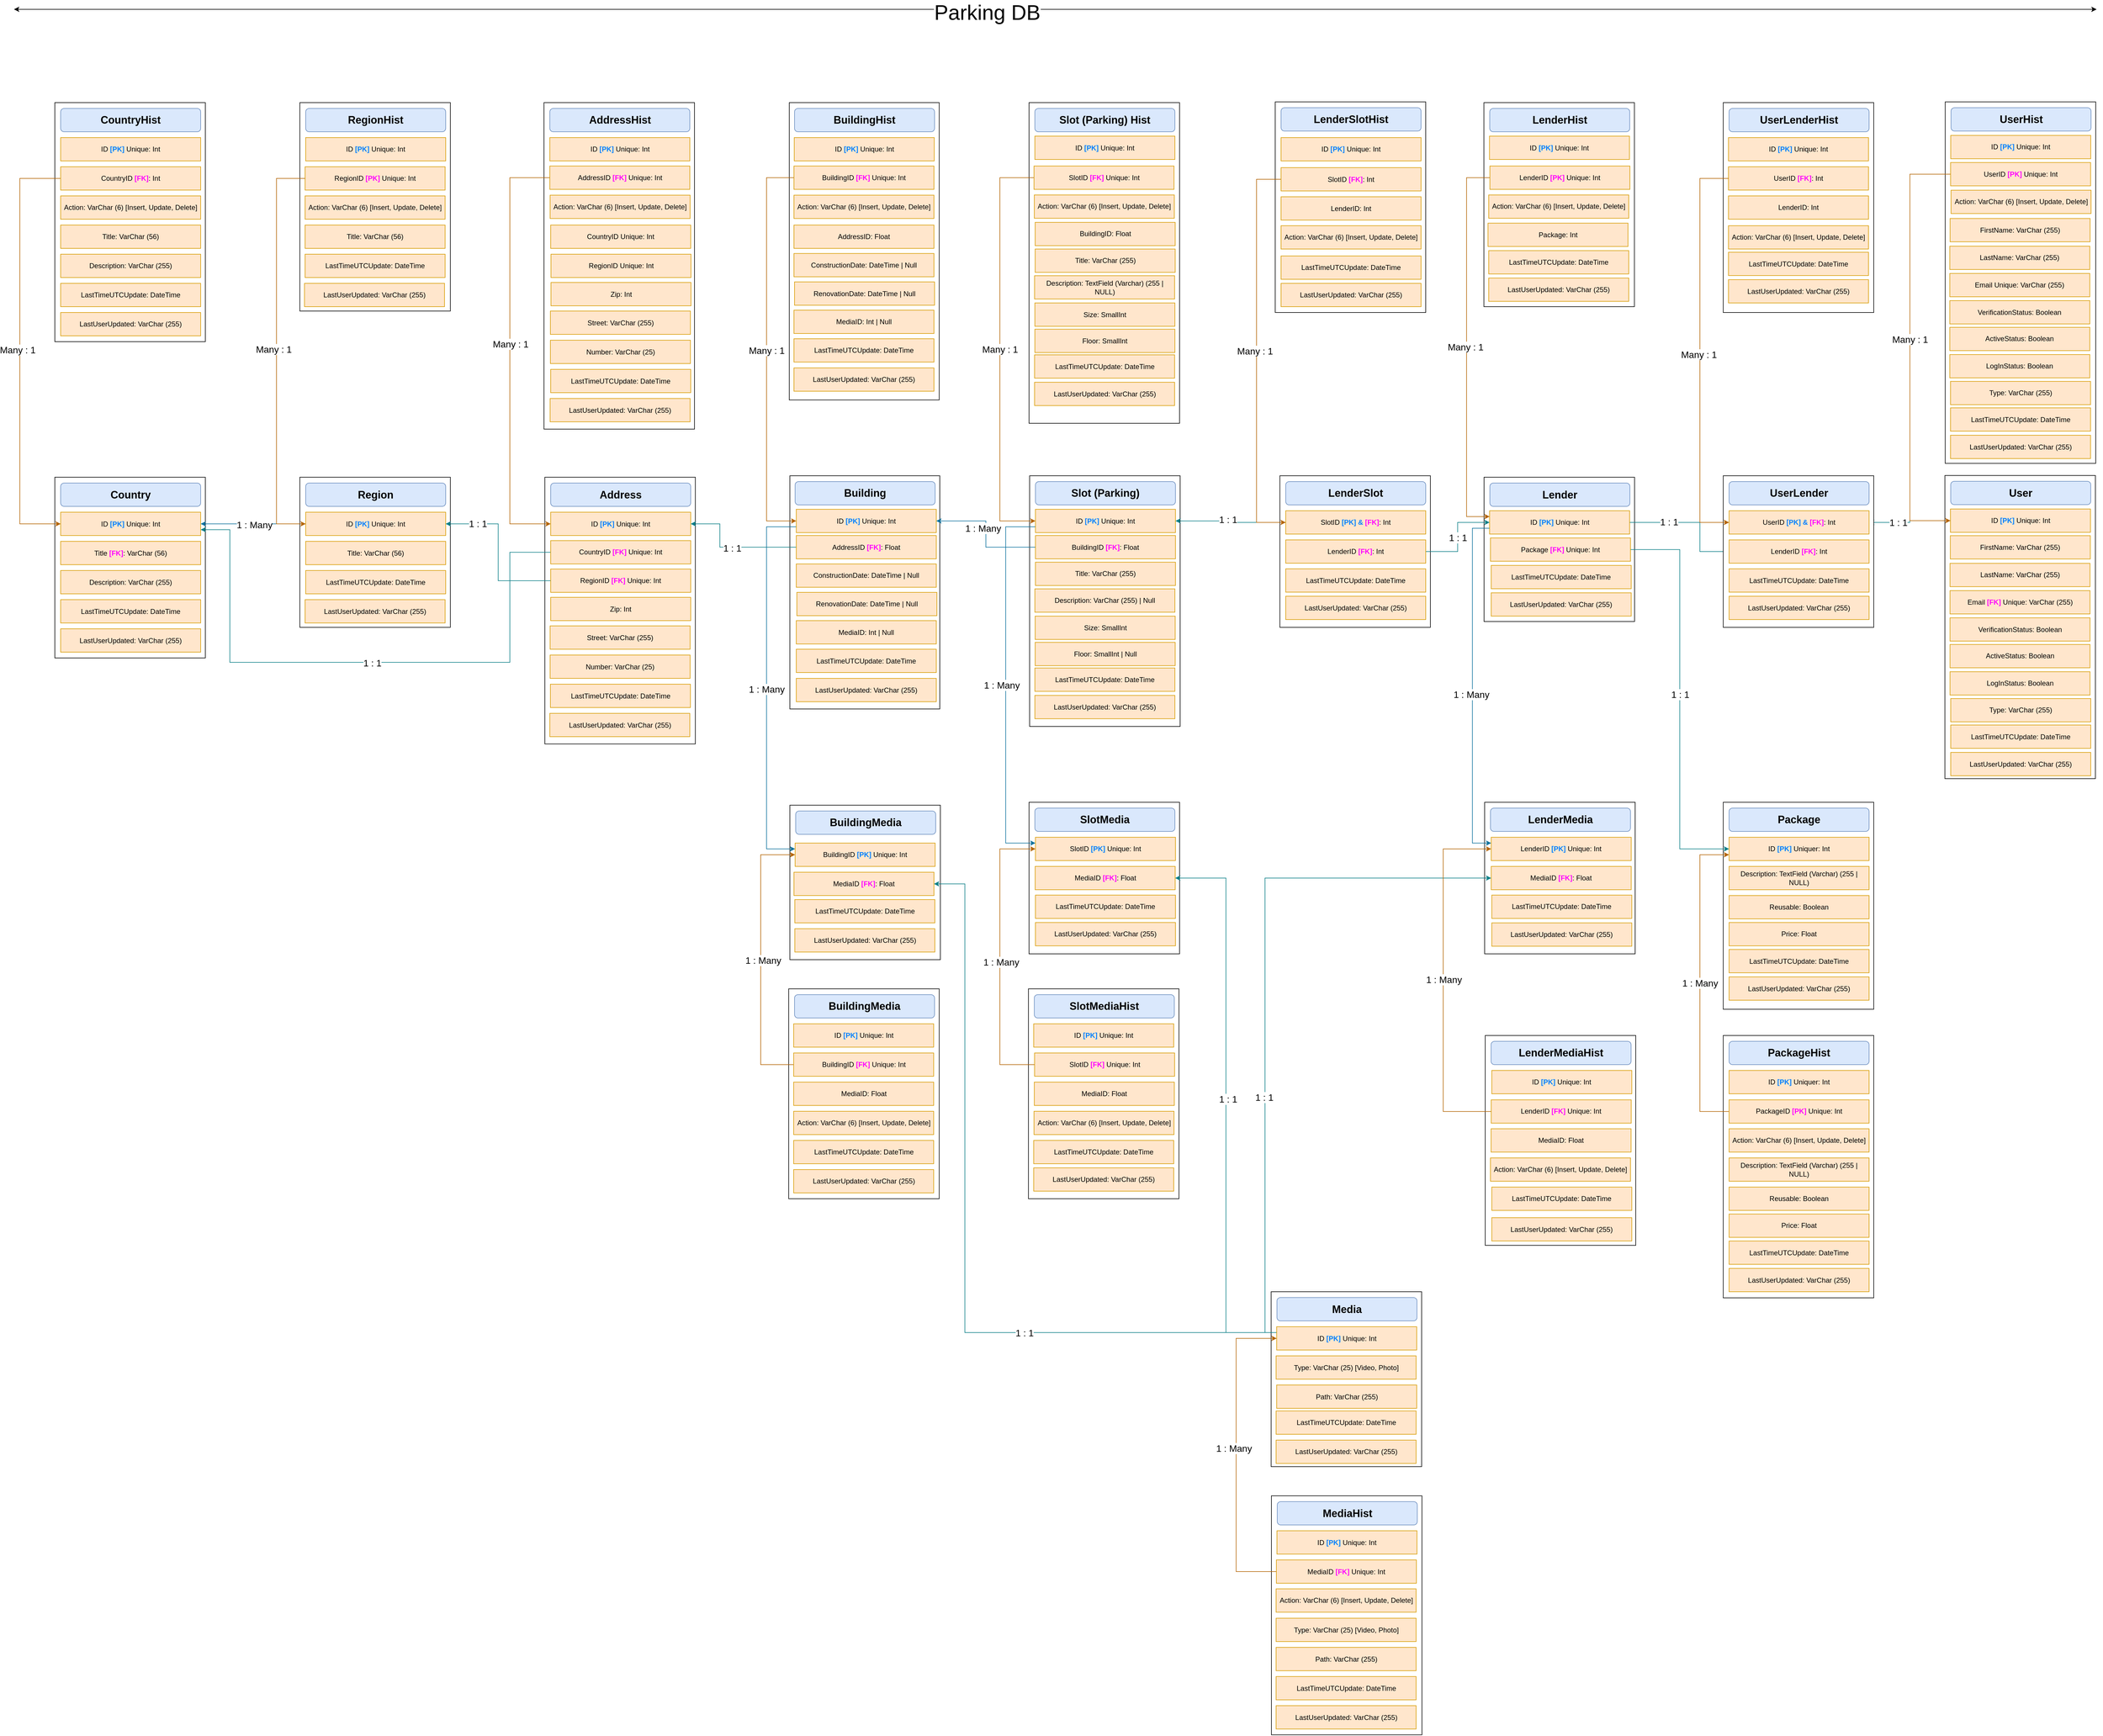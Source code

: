<mxfile version="23.1.6" type="github">
  <diagram name="Page-1" id="25M8z4Q1pHDISJ5NOQ1i">
    <mxGraphModel dx="6913" dy="1600" grid="1" gridSize="10" guides="1" tooltips="1" connect="1" arrows="1" fold="1" page="1" pageScale="1" pageWidth="850" pageHeight="1100" math="0" shadow="0">
      <root>
        <mxCell id="0" />
        <mxCell id="1" parent="0" />
        <mxCell id="azgDU6Uf292xVb8OcDAa-1" value="" style="rounded=0;whiteSpace=wrap;html=1;" vertex="1" parent="1">
          <mxGeometry x="1360" y="3720" width="257" height="400" as="geometry" />
        </mxCell>
        <mxCell id="azgDU6Uf292xVb8OcDAa-2" value="&lt;font style=&quot;font-size: 18px;&quot;&gt;&lt;b&gt;Building&lt;/b&gt;&lt;/font&gt;" style="rounded=1;whiteSpace=wrap;html=1;fillColor=#dae8fc;strokeColor=#6c8ebf;" vertex="1" parent="1">
          <mxGeometry x="1369" y="3730" width="240" height="40" as="geometry" />
        </mxCell>
        <mxCell id="azgDU6Uf292xVb8OcDAa-3" value="ConstructionDate: DateTime | Null" style="rounded=0;whiteSpace=wrap;html=1;fillColor=#ffe6cc;strokeColor=#d79b00;" vertex="1" parent="1">
          <mxGeometry x="1371" y="3871.25" width="240" height="40" as="geometry" />
        </mxCell>
        <mxCell id="azgDU6Uf292xVb8OcDAa-4" value="RenovationDate: DateTime | Null" style="rounded=0;whiteSpace=wrap;html=1;fillColor=#ffe6cc;strokeColor=#d79b00;" vertex="1" parent="1">
          <mxGeometry x="1372" y="3920" width="240" height="40" as="geometry" />
        </mxCell>
        <mxCell id="azgDU6Uf292xVb8OcDAa-5" value="" style="rounded=0;whiteSpace=wrap;html=1;" vertex="1" parent="1">
          <mxGeometry x="1771" y="3720" width="258" height="430" as="geometry" />
        </mxCell>
        <mxCell id="azgDU6Uf292xVb8OcDAa-6" value="&lt;font style=&quot;font-size: 18px;&quot;&gt;&lt;b&gt;Slot (Parking)&lt;/b&gt;&lt;/font&gt;" style="rounded=1;whiteSpace=wrap;html=1;fillColor=#dae8fc;strokeColor=#6c8ebf;" vertex="1" parent="1">
          <mxGeometry x="1781" y="3730" width="240" height="40" as="geometry" />
        </mxCell>
        <mxCell id="azgDU6Uf292xVb8OcDAa-7" value="Title: VarChar (255)" style="rounded=0;whiteSpace=wrap;html=1;fillColor=#ffe6cc;strokeColor=#d79b00;" vertex="1" parent="1">
          <mxGeometry x="1781" y="3868.25" width="240" height="40" as="geometry" />
        </mxCell>
        <mxCell id="azgDU6Uf292xVb8OcDAa-8" value="Description: VarChar (255) | Null" style="rounded=0;whiteSpace=wrap;html=1;fillColor=#ffe6cc;strokeColor=#d79b00;" vertex="1" parent="1">
          <mxGeometry x="1780" y="3914" width="240" height="40" as="geometry" />
        </mxCell>
        <mxCell id="azgDU6Uf292xVb8OcDAa-9" value="" style="rounded=0;whiteSpace=wrap;html=1;" vertex="1" parent="1">
          <mxGeometry x="2550" y="3722.5" width="258" height="247.5" as="geometry" />
        </mxCell>
        <mxCell id="azgDU6Uf292xVb8OcDAa-10" value="&lt;font style=&quot;font-size: 18px;&quot;&gt;&lt;b&gt;Lender&lt;/b&gt;&lt;/font&gt;" style="rounded=1;whiteSpace=wrap;html=1;fillColor=#dae8fc;strokeColor=#6c8ebf;" vertex="1" parent="1">
          <mxGeometry x="2560" y="3732.5" width="240" height="40" as="geometry" />
        </mxCell>
        <mxCell id="azgDU6Uf292xVb8OcDAa-11" value="" style="rounded=0;whiteSpace=wrap;html=1;" vertex="1" parent="1">
          <mxGeometry x="2200" y="3720" width="258" height="260" as="geometry" />
        </mxCell>
        <mxCell id="azgDU6Uf292xVb8OcDAa-12" value="&lt;font style=&quot;font-size: 18px;&quot;&gt;&lt;b&gt;LenderSlot&lt;/b&gt;&lt;/font&gt;" style="rounded=1;whiteSpace=wrap;html=1;fillColor=#dae8fc;strokeColor=#6c8ebf;" vertex="1" parent="1">
          <mxGeometry x="2210" y="3730" width="240" height="40" as="geometry" />
        </mxCell>
        <mxCell id="azgDU6Uf292xVb8OcDAa-13" style="edgeStyle=orthogonalEdgeStyle;rounded=0;orthogonalLoop=1;jettySize=auto;html=1;exitX=0;exitY=0.5;exitDx=0;exitDy=0;entryX=1;entryY=0.5;entryDx=0;entryDy=0;fillColor=#b0e3e6;strokeColor=#0e8088;" edge="1" parent="1" source="azgDU6Uf292xVb8OcDAa-15" target="azgDU6Uf292xVb8OcDAa-122">
          <mxGeometry relative="1" as="geometry" />
        </mxCell>
        <mxCell id="azgDU6Uf292xVb8OcDAa-14" value="&lt;font style=&quot;font-size: 16px;&quot;&gt;1 : 1&lt;/font&gt;" style="edgeLabel;html=1;align=center;verticalAlign=middle;resizable=0;points=[];" vertex="1" connectable="0" parent="azgDU6Uf292xVb8OcDAa-13">
          <mxGeometry x="0.062" y="-2" relative="1" as="geometry">
            <mxPoint y="-1" as="offset" />
          </mxGeometry>
        </mxCell>
        <mxCell id="azgDU6Uf292xVb8OcDAa-15" value="SlotID &lt;b&gt;&lt;font color=&quot;#007fff&quot;&gt;[PK] &amp;amp;&amp;nbsp;&lt;/font&gt;&lt;font color=&quot;#ff00ff&quot;&gt;[FK]&lt;/font&gt;&lt;/b&gt;: Int" style="rounded=0;whiteSpace=wrap;html=1;fillColor=#ffe6cc;strokeColor=#d79b00;" vertex="1" parent="1">
          <mxGeometry x="2210" y="3780" width="240" height="40" as="geometry" />
        </mxCell>
        <mxCell id="azgDU6Uf292xVb8OcDAa-16" style="edgeStyle=orthogonalEdgeStyle;rounded=0;orthogonalLoop=1;jettySize=auto;html=1;exitX=1;exitY=0.5;exitDx=0;exitDy=0;entryX=0;entryY=0.5;entryDx=0;entryDy=0;fillColor=#b0e3e6;strokeColor=#0e8088;" edge="1" parent="1" source="azgDU6Uf292xVb8OcDAa-18" target="azgDU6Uf292xVb8OcDAa-145">
          <mxGeometry relative="1" as="geometry" />
        </mxCell>
        <mxCell id="azgDU6Uf292xVb8OcDAa-17" value="&lt;font style=&quot;&quot;&gt;&lt;font style=&quot;font-size: 16px;&quot;&gt;1 : 1&lt;/font&gt;&lt;br&gt;&lt;/font&gt;" style="edgeLabel;html=1;align=center;verticalAlign=middle;resizable=0;points=[];" vertex="1" connectable="0" parent="azgDU6Uf292xVb8OcDAa-16">
          <mxGeometry x="-0.012" relative="1" as="geometry">
            <mxPoint as="offset" />
          </mxGeometry>
        </mxCell>
        <mxCell id="azgDU6Uf292xVb8OcDAa-18" value="LenderID &lt;font color=&quot;#ff00ff&quot;&gt;&lt;b&gt;[FK]&lt;/b&gt;&lt;/font&gt;: Int" style="rounded=0;whiteSpace=wrap;html=1;fillColor=#ffe6cc;strokeColor=#d79b00;" vertex="1" parent="1">
          <mxGeometry x="2210" y="3830" width="240" height="40" as="geometry" />
        </mxCell>
        <mxCell id="azgDU6Uf292xVb8OcDAa-19" value="" style="rounded=0;whiteSpace=wrap;html=1;" vertex="1" parent="1">
          <mxGeometry x="1360" y="4285" width="258" height="265" as="geometry" />
        </mxCell>
        <mxCell id="azgDU6Uf292xVb8OcDAa-20" value="&lt;font style=&quot;font-size: 18px;&quot;&gt;&lt;b&gt;BuildingMedia&lt;/b&gt;&lt;/font&gt;" style="rounded=1;whiteSpace=wrap;html=1;fillColor=#dae8fc;strokeColor=#6c8ebf;" vertex="1" parent="1">
          <mxGeometry x="1370" y="4295" width="240" height="40" as="geometry" />
        </mxCell>
        <mxCell id="azgDU6Uf292xVb8OcDAa-21" value="" style="rounded=0;whiteSpace=wrap;html=1;" vertex="1" parent="1">
          <mxGeometry x="1770" y="4280" width="258" height="260" as="geometry" />
        </mxCell>
        <mxCell id="azgDU6Uf292xVb8OcDAa-22" value="&lt;font style=&quot;font-size: 18px;&quot;&gt;&lt;b&gt;SlotMedia&lt;/b&gt;&lt;/font&gt;" style="rounded=1;whiteSpace=wrap;html=1;fillColor=#dae8fc;strokeColor=#6c8ebf;" vertex="1" parent="1">
          <mxGeometry x="1780" y="4290" width="240" height="40" as="geometry" />
        </mxCell>
        <mxCell id="azgDU6Uf292xVb8OcDAa-23" value="" style="rounded=0;whiteSpace=wrap;html=1;" vertex="1" parent="1">
          <mxGeometry x="2551" y="4280" width="258" height="260" as="geometry" />
        </mxCell>
        <mxCell id="azgDU6Uf292xVb8OcDAa-24" value="&lt;font style=&quot;font-size: 18px;&quot;&gt;&lt;b&gt;LenderMedia&lt;/b&gt;&lt;/font&gt;" style="rounded=1;whiteSpace=wrap;html=1;fillColor=#dae8fc;strokeColor=#6c8ebf;" vertex="1" parent="1">
          <mxGeometry x="2561" y="4290" width="240" height="40" as="geometry" />
        </mxCell>
        <mxCell id="azgDU6Uf292xVb8OcDAa-25" value="" style="rounded=0;whiteSpace=wrap;html=1;" vertex="1" parent="1">
          <mxGeometry x="2960" y="4280" width="258" height="355" as="geometry" />
        </mxCell>
        <mxCell id="azgDU6Uf292xVb8OcDAa-26" value="&lt;font style=&quot;font-size: 18px;&quot;&gt;&lt;b&gt;Package&lt;/b&gt;&lt;/font&gt;" style="rounded=1;whiteSpace=wrap;html=1;fillColor=#dae8fc;strokeColor=#6c8ebf;" vertex="1" parent="1">
          <mxGeometry x="2970" y="4290" width="240" height="40" as="geometry" />
        </mxCell>
        <mxCell id="azgDU6Uf292xVb8OcDAa-27" value="ID &lt;b&gt;&lt;font color=&quot;#007fff&quot;&gt;[PK]&lt;/font&gt;&lt;/b&gt; Uniquer: Int" style="rounded=0;whiteSpace=wrap;html=1;fillColor=#ffe6cc;strokeColor=#d79b00;" vertex="1" parent="1">
          <mxGeometry x="2970" y="4340" width="240" height="40" as="geometry" />
        </mxCell>
        <mxCell id="azgDU6Uf292xVb8OcDAa-28" value="Description: TextField (Varchar) (255 | NULL)" style="rounded=0;whiteSpace=wrap;html=1;fillColor=#ffe6cc;strokeColor=#d79b00;" vertex="1" parent="1">
          <mxGeometry x="2970" y="4390" width="240" height="40" as="geometry" />
        </mxCell>
        <mxCell id="azgDU6Uf292xVb8OcDAa-29" value="Reusable: Boolean" style="rounded=0;whiteSpace=wrap;html=1;fillColor=#ffe6cc;strokeColor=#d79b00;" vertex="1" parent="1">
          <mxGeometry x="2970" y="4440" width="240" height="40" as="geometry" />
        </mxCell>
        <mxCell id="azgDU6Uf292xVb8OcDAa-30" value="Price: Float" style="rounded=0;whiteSpace=wrap;html=1;fillColor=#ffe6cc;strokeColor=#d79b00;" vertex="1" parent="1">
          <mxGeometry x="2970" y="4486.25" width="240" height="40" as="geometry" />
        </mxCell>
        <mxCell id="azgDU6Uf292xVb8OcDAa-31" value="" style="rounded=0;whiteSpace=wrap;html=1;" vertex="1" parent="1">
          <mxGeometry x="2185" y="5119.5" width="258" height="300" as="geometry" />
        </mxCell>
        <mxCell id="azgDU6Uf292xVb8OcDAa-32" value="&lt;font style=&quot;font-size: 18px;&quot;&gt;&lt;b&gt;Media&lt;/b&gt;&lt;/font&gt;" style="rounded=1;whiteSpace=wrap;html=1;fillColor=#dae8fc;strokeColor=#6c8ebf;" vertex="1" parent="1">
          <mxGeometry x="2195" y="5129.5" width="240" height="40" as="geometry" />
        </mxCell>
        <mxCell id="azgDU6Uf292xVb8OcDAa-33" value="" style="rounded=0;whiteSpace=wrap;html=1;" vertex="1" parent="1">
          <mxGeometry x="100" y="3722.5" width="258" height="310" as="geometry" />
        </mxCell>
        <mxCell id="azgDU6Uf292xVb8OcDAa-34" value="&lt;font style=&quot;font-size: 18px;&quot;&gt;&lt;b&gt;Country&lt;/b&gt;&lt;/font&gt;" style="rounded=1;whiteSpace=wrap;html=1;fillColor=#dae8fc;strokeColor=#6c8ebf;" vertex="1" parent="1">
          <mxGeometry x="110" y="3732.5" width="240" height="40" as="geometry" />
        </mxCell>
        <mxCell id="azgDU6Uf292xVb8OcDAa-35" value="ID &lt;b&gt;&lt;font color=&quot;#007fff&quot;&gt;[PK]&lt;/font&gt;&lt;/b&gt;&amp;nbsp;Unique: Int" style="rounded=0;whiteSpace=wrap;html=1;fillColor=#ffe6cc;strokeColor=#d79b00;" vertex="1" parent="1">
          <mxGeometry x="110" y="3782.5" width="240" height="40" as="geometry" />
        </mxCell>
        <mxCell id="azgDU6Uf292xVb8OcDAa-36" value="Title &lt;b&gt;&lt;font color=&quot;#ff00ff&quot;&gt;[FK]&lt;/font&gt;&lt;/b&gt;: VarChar (56)" style="rounded=0;whiteSpace=wrap;html=1;fillColor=#ffe6cc;strokeColor=#d79b00;" vertex="1" parent="1">
          <mxGeometry x="110" y="3832.5" width="240" height="40" as="geometry" />
        </mxCell>
        <mxCell id="azgDU6Uf292xVb8OcDAa-37" value="Description: VarChar (255)" style="rounded=0;whiteSpace=wrap;html=1;fillColor=#ffe6cc;strokeColor=#d79b00;" vertex="1" parent="1">
          <mxGeometry x="110" y="3882.5" width="240" height="40" as="geometry" />
        </mxCell>
        <mxCell id="azgDU6Uf292xVb8OcDAa-38" value="LastTimeUTCUpdate: DateTime" style="rounded=0;whiteSpace=wrap;html=1;fillColor=#ffe6cc;strokeColor=#d79b00;" vertex="1" parent="1">
          <mxGeometry x="110" y="3932.5" width="240" height="40" as="geometry" />
        </mxCell>
        <mxCell id="azgDU6Uf292xVb8OcDAa-39" value="LastUserUpdated: VarChar (255)" style="rounded=0;whiteSpace=wrap;html=1;fillColor=#ffe6cc;strokeColor=#d79b00;" vertex="1" parent="1">
          <mxGeometry x="110" y="3982.5" width="240" height="40" as="geometry" />
        </mxCell>
        <mxCell id="azgDU6Uf292xVb8OcDAa-40" value="" style="rounded=0;whiteSpace=wrap;html=1;" vertex="1" parent="1">
          <mxGeometry x="100" y="3080" width="258" height="410" as="geometry" />
        </mxCell>
        <mxCell id="azgDU6Uf292xVb8OcDAa-41" value="&lt;font style=&quot;font-size: 18px;&quot;&gt;&lt;b&gt;CountryHist&lt;/b&gt;&lt;/font&gt;" style="rounded=1;whiteSpace=wrap;html=1;fillColor=#dae8fc;strokeColor=#6c8ebf;" vertex="1" parent="1">
          <mxGeometry x="110" y="3090" width="240" height="40" as="geometry" />
        </mxCell>
        <mxCell id="azgDU6Uf292xVb8OcDAa-42" value="ID &lt;b&gt;&lt;font color=&quot;#007fff&quot;&gt;[PK]&lt;/font&gt;&lt;i&gt; &lt;/i&gt;&lt;/b&gt;Unique: Int" style="rounded=0;whiteSpace=wrap;html=1;fillColor=#ffe6cc;strokeColor=#d79b00;" vertex="1" parent="1">
          <mxGeometry x="110" y="3140" width="240" height="40" as="geometry" />
        </mxCell>
        <mxCell id="azgDU6Uf292xVb8OcDAa-43" value="Title: VarChar (56)" style="rounded=0;whiteSpace=wrap;html=1;fillColor=#ffe6cc;strokeColor=#d79b00;" vertex="1" parent="1">
          <mxGeometry x="110" y="3290" width="240" height="40" as="geometry" />
        </mxCell>
        <mxCell id="azgDU6Uf292xVb8OcDAa-44" value="Description: VarChar (255)" style="rounded=0;whiteSpace=wrap;html=1;fillColor=#ffe6cc;strokeColor=#d79b00;" vertex="1" parent="1">
          <mxGeometry x="110" y="3340" width="240" height="40" as="geometry" />
        </mxCell>
        <mxCell id="azgDU6Uf292xVb8OcDAa-45" value="LastTimeUTCUpdate: DateTime" style="rounded=0;whiteSpace=wrap;html=1;fillColor=#ffe6cc;strokeColor=#d79b00;" vertex="1" parent="1">
          <mxGeometry x="110" y="3390" width="240" height="40" as="geometry" />
        </mxCell>
        <mxCell id="azgDU6Uf292xVb8OcDAa-46" value="LastUserUpdated: VarChar (255)" style="rounded=0;whiteSpace=wrap;html=1;fillColor=#ffe6cc;strokeColor=#d79b00;" vertex="1" parent="1">
          <mxGeometry x="110" y="3440" width="240" height="40" as="geometry" />
        </mxCell>
        <mxCell id="azgDU6Uf292xVb8OcDAa-47" style="edgeStyle=orthogonalEdgeStyle;rounded=0;orthogonalLoop=1;jettySize=auto;html=1;exitX=0;exitY=0.5;exitDx=0;exitDy=0;entryX=0;entryY=0.5;entryDx=0;entryDy=0;fillColor=#fad7ac;strokeColor=#b46504;" edge="1" parent="1" source="azgDU6Uf292xVb8OcDAa-49" target="azgDU6Uf292xVb8OcDAa-35">
          <mxGeometry relative="1" as="geometry">
            <Array as="points">
              <mxPoint x="40" y="3210" />
              <mxPoint x="40" y="3802" />
            </Array>
          </mxGeometry>
        </mxCell>
        <mxCell id="azgDU6Uf292xVb8OcDAa-48" value="&lt;font style=&quot;font-size: 16px;&quot;&gt;Many : 1&lt;/font&gt;" style="edgeLabel;html=1;align=center;verticalAlign=middle;resizable=0;points=[];" vertex="1" connectable="0" parent="azgDU6Uf292xVb8OcDAa-47">
          <mxGeometry x="-0.007" y="-4" relative="1" as="geometry">
            <mxPoint as="offset" />
          </mxGeometry>
        </mxCell>
        <mxCell id="azgDU6Uf292xVb8OcDAa-49" value="CountryID &lt;b&gt;&lt;font color=&quot;#ff00ff&quot;&gt;[FK]&lt;/font&gt;&lt;/b&gt;: Int" style="rounded=0;whiteSpace=wrap;html=1;fillColor=#ffe6cc;strokeColor=#d79b00;" vertex="1" parent="1">
          <mxGeometry x="110" y="3190" width="240" height="40" as="geometry" />
        </mxCell>
        <mxCell id="azgDU6Uf292xVb8OcDAa-50" value="Action: VarChar (6) [Insert, Update, Delete]" style="rounded=0;whiteSpace=wrap;html=1;fillColor=#ffe6cc;strokeColor=#d79b00;" vertex="1" parent="1">
          <mxGeometry x="110" y="3240" width="240" height="40" as="geometry" />
        </mxCell>
        <mxCell id="azgDU6Uf292xVb8OcDAa-51" value="" style="rounded=0;whiteSpace=wrap;html=1;" vertex="1" parent="1">
          <mxGeometry x="520" y="3722.5" width="258" height="257.5" as="geometry" />
        </mxCell>
        <mxCell id="azgDU6Uf292xVb8OcDAa-52" value="&lt;font style=&quot;font-size: 18px;&quot;&gt;&lt;b&gt;Region&lt;/b&gt;&lt;/font&gt;" style="rounded=1;whiteSpace=wrap;html=1;fillColor=#dae8fc;strokeColor=#6c8ebf;" vertex="1" parent="1">
          <mxGeometry x="530" y="3732.5" width="240" height="40" as="geometry" />
        </mxCell>
        <mxCell id="azgDU6Uf292xVb8OcDAa-53" style="edgeStyle=orthogonalEdgeStyle;rounded=0;orthogonalLoop=1;jettySize=auto;html=1;exitX=0;exitY=0.5;exitDx=0;exitDy=0;entryX=1;entryY=0.5;entryDx=0;entryDy=0;fillColor=#b1ddf0;strokeColor=#10739e;" edge="1" parent="1" source="azgDU6Uf292xVb8OcDAa-55" target="azgDU6Uf292xVb8OcDAa-35">
          <mxGeometry relative="1" as="geometry" />
        </mxCell>
        <mxCell id="azgDU6Uf292xVb8OcDAa-54" value="&lt;font style=&quot;font-size: 16px;&quot;&gt;1 : Many&lt;/font&gt;" style="edgeLabel;html=1;align=center;verticalAlign=middle;resizable=0;points=[];" vertex="1" connectable="0" parent="azgDU6Uf292xVb8OcDAa-53">
          <mxGeometry x="-0.022" y="1" relative="1" as="geometry">
            <mxPoint as="offset" />
          </mxGeometry>
        </mxCell>
        <mxCell id="azgDU6Uf292xVb8OcDAa-55" value="ID &lt;b&gt;&lt;font color=&quot;#007fff&quot;&gt;[PK]&lt;/font&gt;&lt;/b&gt; Unique: Int" style="rounded=0;whiteSpace=wrap;html=1;fillColor=#ffe6cc;strokeColor=#d79b00;" vertex="1" parent="1">
          <mxGeometry x="530" y="3782.5" width="240" height="40" as="geometry" />
        </mxCell>
        <mxCell id="azgDU6Uf292xVb8OcDAa-56" value="Title: VarChar (56)" style="rounded=0;whiteSpace=wrap;html=1;fillColor=#ffe6cc;strokeColor=#d79b00;" vertex="1" parent="1">
          <mxGeometry x="530" y="3832.5" width="240" height="40" as="geometry" />
        </mxCell>
        <mxCell id="azgDU6Uf292xVb8OcDAa-57" value="LastTimeUTCUpdate: DateTime" style="rounded=0;whiteSpace=wrap;html=1;fillColor=#ffe6cc;strokeColor=#d79b00;" vertex="1" parent="1">
          <mxGeometry x="530" y="3882.5" width="240" height="40" as="geometry" />
        </mxCell>
        <mxCell id="azgDU6Uf292xVb8OcDAa-58" value="LastUserUpdated: VarChar (255)" style="rounded=0;whiteSpace=wrap;html=1;fillColor=#ffe6cc;strokeColor=#d79b00;" vertex="1" parent="1">
          <mxGeometry x="529" y="3932.5" width="240" height="40" as="geometry" />
        </mxCell>
        <mxCell id="azgDU6Uf292xVb8OcDAa-59" value="" style="rounded=0;whiteSpace=wrap;html=1;" vertex="1" parent="1">
          <mxGeometry x="520" y="3080" width="258" height="357.5" as="geometry" />
        </mxCell>
        <mxCell id="azgDU6Uf292xVb8OcDAa-60" value="&lt;font style=&quot;font-size: 18px;&quot;&gt;&lt;b&gt;RegionHist&lt;/b&gt;&lt;/font&gt;" style="rounded=1;whiteSpace=wrap;html=1;fillColor=#dae8fc;strokeColor=#6c8ebf;" vertex="1" parent="1">
          <mxGeometry x="530" y="3090" width="240" height="40" as="geometry" />
        </mxCell>
        <mxCell id="azgDU6Uf292xVb8OcDAa-61" style="edgeStyle=orthogonalEdgeStyle;rounded=0;orthogonalLoop=1;jettySize=auto;html=1;exitX=0;exitY=0.5;exitDx=0;exitDy=0;entryX=0;entryY=0.5;entryDx=0;entryDy=0;fillColor=#fad7ac;strokeColor=#b46504;" edge="1" parent="1" source="azgDU6Uf292xVb8OcDAa-67" target="azgDU6Uf292xVb8OcDAa-55">
          <mxGeometry relative="1" as="geometry">
            <Array as="points">
              <mxPoint x="480" y="3210" />
              <mxPoint x="480" y="3802" />
            </Array>
          </mxGeometry>
        </mxCell>
        <mxCell id="azgDU6Uf292xVb8OcDAa-62" value="&lt;font style=&quot;font-size: 16px;&quot;&gt;Many : 1&lt;/font&gt;" style="edgeLabel;html=1;align=center;verticalAlign=middle;resizable=0;points=[];" vertex="1" connectable="0" parent="azgDU6Uf292xVb8OcDAa-61">
          <mxGeometry x="-0.012" y="-5" relative="1" as="geometry">
            <mxPoint as="offset" />
          </mxGeometry>
        </mxCell>
        <mxCell id="azgDU6Uf292xVb8OcDAa-63" value="ID &lt;b&gt;&lt;font color=&quot;#007fff&quot;&gt;[PK]&lt;/font&gt;&lt;/b&gt; Unique: Int" style="rounded=0;whiteSpace=wrap;html=1;fillColor=#ffe6cc;strokeColor=#d79b00;" vertex="1" parent="1">
          <mxGeometry x="530" y="3140" width="240" height="40" as="geometry" />
        </mxCell>
        <mxCell id="azgDU6Uf292xVb8OcDAa-64" value="Title: VarChar (56)" style="rounded=0;whiteSpace=wrap;html=1;fillColor=#ffe6cc;strokeColor=#d79b00;" vertex="1" parent="1">
          <mxGeometry x="529" y="3290" width="240" height="40" as="geometry" />
        </mxCell>
        <mxCell id="azgDU6Uf292xVb8OcDAa-65" value="LastTimeUTCUpdate: DateTime" style="rounded=0;whiteSpace=wrap;html=1;fillColor=#ffe6cc;strokeColor=#d79b00;" vertex="1" parent="1">
          <mxGeometry x="529" y="3340" width="240" height="40" as="geometry" />
        </mxCell>
        <mxCell id="azgDU6Uf292xVb8OcDAa-66" value="LastUserUpdated: VarChar (255)" style="rounded=0;whiteSpace=wrap;html=1;fillColor=#ffe6cc;strokeColor=#d79b00;" vertex="1" parent="1">
          <mxGeometry x="528" y="3390" width="240" height="40" as="geometry" />
        </mxCell>
        <mxCell id="azgDU6Uf292xVb8OcDAa-67" value="RegionID &lt;b&gt;&lt;font color=&quot;#ff00ff&quot;&gt;[PK]&lt;/font&gt;&lt;/b&gt; Unique: Int" style="rounded=0;whiteSpace=wrap;html=1;fillColor=#ffe6cc;strokeColor=#d79b00;" vertex="1" parent="1">
          <mxGeometry x="529" y="3190" width="240" height="40" as="geometry" />
        </mxCell>
        <mxCell id="azgDU6Uf292xVb8OcDAa-68" value="Action: VarChar (6) [Insert, Update, Delete]" style="rounded=0;whiteSpace=wrap;html=1;fillColor=#ffe6cc;strokeColor=#d79b00;" vertex="1" parent="1">
          <mxGeometry x="529" y="3240" width="240" height="40" as="geometry" />
        </mxCell>
        <mxCell id="azgDU6Uf292xVb8OcDAa-69" value="" style="rounded=0;whiteSpace=wrap;html=1;" vertex="1" parent="1">
          <mxGeometry x="940" y="3722.5" width="258" height="457.5" as="geometry" />
        </mxCell>
        <mxCell id="azgDU6Uf292xVb8OcDAa-70" value="&lt;font style=&quot;font-size: 18px;&quot;&gt;&lt;b&gt;Address&lt;/b&gt;&lt;/font&gt;" style="rounded=1;whiteSpace=wrap;html=1;fillColor=#dae8fc;strokeColor=#6c8ebf;" vertex="1" parent="1">
          <mxGeometry x="950" y="3732.5" width="240" height="40" as="geometry" />
        </mxCell>
        <mxCell id="azgDU6Uf292xVb8OcDAa-71" value="ID &lt;b&gt;&lt;font color=&quot;#007fff&quot;&gt;[PK]&lt;/font&gt;&lt;/b&gt; Unique: Int" style="rounded=0;whiteSpace=wrap;html=1;fillColor=#ffe6cc;strokeColor=#d79b00;" vertex="1" parent="1">
          <mxGeometry x="950" y="3782.5" width="240" height="40" as="geometry" />
        </mxCell>
        <mxCell id="azgDU6Uf292xVb8OcDAa-72" style="edgeStyle=orthogonalEdgeStyle;rounded=0;orthogonalLoop=1;jettySize=auto;html=1;exitX=0;exitY=0.5;exitDx=0;exitDy=0;entryX=1;entryY=0.75;entryDx=0;entryDy=0;fillColor=#b0e3e6;strokeColor=#0e8088;" edge="1" parent="1" source="azgDU6Uf292xVb8OcDAa-74" target="azgDU6Uf292xVb8OcDAa-35">
          <mxGeometry relative="1" as="geometry">
            <Array as="points">
              <mxPoint x="880" y="3851" />
              <mxPoint x="880" y="4040" />
              <mxPoint x="400" y="4040" />
              <mxPoint x="400" y="3813" />
            </Array>
          </mxGeometry>
        </mxCell>
        <mxCell id="azgDU6Uf292xVb8OcDAa-73" value="&lt;font style=&quot;font-size: 16px;&quot;&gt;1 : 1&lt;/font&gt;" style="edgeLabel;html=1;align=center;verticalAlign=middle;resizable=0;points=[];" vertex="1" connectable="0" parent="azgDU6Uf292xVb8OcDAa-72">
          <mxGeometry x="-0.027" y="1" relative="1" as="geometry">
            <mxPoint as="offset" />
          </mxGeometry>
        </mxCell>
        <mxCell id="azgDU6Uf292xVb8OcDAa-74" value="CountryID&amp;nbsp;&lt;b&gt;&lt;font color=&quot;#ff00ff&quot;&gt;[FK]&lt;/font&gt;&lt;/b&gt; Unique: Int" style="rounded=0;whiteSpace=wrap;html=1;fillColor=#ffe6cc;strokeColor=#d79b00;" vertex="1" parent="1">
          <mxGeometry x="950" y="3831.25" width="240" height="40" as="geometry" />
        </mxCell>
        <mxCell id="azgDU6Uf292xVb8OcDAa-75" style="edgeStyle=orthogonalEdgeStyle;rounded=0;orthogonalLoop=1;jettySize=auto;html=1;exitX=0;exitY=0.5;exitDx=0;exitDy=0;entryX=1;entryY=0.5;entryDx=0;entryDy=0;fillColor=#b0e3e6;strokeColor=#0e8088;" edge="1" parent="1" source="azgDU6Uf292xVb8OcDAa-77" target="azgDU6Uf292xVb8OcDAa-55">
          <mxGeometry relative="1" as="geometry" />
        </mxCell>
        <mxCell id="azgDU6Uf292xVb8OcDAa-76" value="&lt;font style=&quot;font-size: 16px;&quot;&gt;1 : 1&lt;/font&gt;" style="edgeLabel;html=1;align=center;verticalAlign=middle;resizable=0;points=[];" vertex="1" connectable="0" parent="azgDU6Uf292xVb8OcDAa-75">
          <mxGeometry x="0.605" y="-1" relative="1" as="geometry">
            <mxPoint as="offset" />
          </mxGeometry>
        </mxCell>
        <mxCell id="azgDU6Uf292xVb8OcDAa-77" value="RegionID&amp;nbsp;&lt;b&gt;&lt;font color=&quot;#ff00ff&quot;&gt;[FK]&lt;/font&gt;&lt;/b&gt; Unique: Int" style="rounded=0;whiteSpace=wrap;html=1;fillColor=#ffe6cc;strokeColor=#d79b00;" vertex="1" parent="1">
          <mxGeometry x="950" y="3880" width="240" height="40" as="geometry" />
        </mxCell>
        <mxCell id="azgDU6Uf292xVb8OcDAa-78" value="Zip: Int" style="rounded=0;whiteSpace=wrap;html=1;fillColor=#ffe6cc;strokeColor=#d79b00;" vertex="1" parent="1">
          <mxGeometry x="950" y="3928.5" width="240" height="40" as="geometry" />
        </mxCell>
        <mxCell id="azgDU6Uf292xVb8OcDAa-79" value="Street: VarChar (255)" style="rounded=0;whiteSpace=wrap;html=1;fillColor=#ffe6cc;strokeColor=#d79b00;" vertex="1" parent="1">
          <mxGeometry x="949" y="3977.5" width="240" height="40" as="geometry" />
        </mxCell>
        <mxCell id="azgDU6Uf292xVb8OcDAa-80" value="Number: VarChar (25)" style="rounded=0;whiteSpace=wrap;html=1;fillColor=#ffe6cc;strokeColor=#d79b00;" vertex="1" parent="1">
          <mxGeometry x="949" y="4027.5" width="240" height="40" as="geometry" />
        </mxCell>
        <mxCell id="azgDU6Uf292xVb8OcDAa-81" value="LastTimeUTCUpdate: DateTime" style="rounded=0;whiteSpace=wrap;html=1;fillColor=#ffe6cc;strokeColor=#d79b00;" vertex="1" parent="1">
          <mxGeometry x="949.5" y="4077.5" width="240" height="40" as="geometry" />
        </mxCell>
        <mxCell id="azgDU6Uf292xVb8OcDAa-82" value="LastUserUpdated: VarChar (255)" style="rounded=0;whiteSpace=wrap;html=1;fillColor=#ffe6cc;strokeColor=#d79b00;" vertex="1" parent="1">
          <mxGeometry x="948.5" y="4127.5" width="240" height="40" as="geometry" />
        </mxCell>
        <mxCell id="azgDU6Uf292xVb8OcDAa-83" value="" style="rounded=0;whiteSpace=wrap;html=1;" vertex="1" parent="1">
          <mxGeometry x="938.5" y="3080" width="258" height="560" as="geometry" />
        </mxCell>
        <mxCell id="azgDU6Uf292xVb8OcDAa-84" value="&lt;font style=&quot;font-size: 18px;&quot;&gt;&lt;b&gt;AddressHist&lt;/b&gt;&lt;/font&gt;" style="rounded=1;whiteSpace=wrap;html=1;fillColor=#dae8fc;strokeColor=#6c8ebf;" vertex="1" parent="1">
          <mxGeometry x="948.5" y="3090" width="240" height="40" as="geometry" />
        </mxCell>
        <mxCell id="azgDU6Uf292xVb8OcDAa-85" value="ID &lt;b&gt;&lt;font color=&quot;#007fff&quot;&gt;[PK]&lt;/font&gt;&lt;/b&gt; Unique: Int" style="rounded=0;whiteSpace=wrap;html=1;fillColor=#ffe6cc;strokeColor=#d79b00;" vertex="1" parent="1">
          <mxGeometry x="948.5" y="3140" width="240" height="40" as="geometry" />
        </mxCell>
        <mxCell id="azgDU6Uf292xVb8OcDAa-86" style="edgeStyle=orthogonalEdgeStyle;rounded=0;orthogonalLoop=1;jettySize=auto;html=1;exitX=0;exitY=0.5;exitDx=0;exitDy=0;entryX=0;entryY=0.5;entryDx=0;entryDy=0;fillColor=#fad7ac;strokeColor=#b46504;" edge="1" parent="1" source="azgDU6Uf292xVb8OcDAa-88" target="azgDU6Uf292xVb8OcDAa-71">
          <mxGeometry relative="1" as="geometry">
            <Array as="points">
              <mxPoint x="880" y="3209" />
              <mxPoint x="880" y="3802" />
            </Array>
          </mxGeometry>
        </mxCell>
        <mxCell id="azgDU6Uf292xVb8OcDAa-87" value="&lt;font style=&quot;font-size: 16px;&quot;&gt;Many : 1&lt;/font&gt;" style="edgeLabel;html=1;align=center;verticalAlign=middle;resizable=0;points=[];" vertex="1" connectable="0" parent="azgDU6Uf292xVb8OcDAa-86">
          <mxGeometry x="-0.036" y="1" relative="1" as="geometry">
            <mxPoint as="offset" />
          </mxGeometry>
        </mxCell>
        <mxCell id="azgDU6Uf292xVb8OcDAa-88" value="AddressID&amp;nbsp;&lt;b&gt;&lt;font color=&quot;#ff00ff&quot;&gt;[FK]&lt;/font&gt;&lt;/b&gt; Unique: Int" style="rounded=0;whiteSpace=wrap;html=1;fillColor=#ffe6cc;strokeColor=#d79b00;" vertex="1" parent="1">
          <mxGeometry x="948.5" y="3188.75" width="240" height="40" as="geometry" />
        </mxCell>
        <mxCell id="azgDU6Uf292xVb8OcDAa-89" value="RegionID&amp;nbsp;Unique: Int" style="rounded=0;whiteSpace=wrap;html=1;fillColor=#ffe6cc;strokeColor=#d79b00;" vertex="1" parent="1">
          <mxGeometry x="950.5" y="3340" width="240" height="40" as="geometry" />
        </mxCell>
        <mxCell id="azgDU6Uf292xVb8OcDAa-90" value="Zip: Int" style="rounded=0;whiteSpace=wrap;html=1;fillColor=#ffe6cc;strokeColor=#d79b00;" vertex="1" parent="1">
          <mxGeometry x="950.5" y="3388.5" width="240" height="40" as="geometry" />
        </mxCell>
        <mxCell id="azgDU6Uf292xVb8OcDAa-91" value="Street: VarChar (255)" style="rounded=0;whiteSpace=wrap;html=1;fillColor=#ffe6cc;strokeColor=#d79b00;" vertex="1" parent="1">
          <mxGeometry x="949.5" y="3437.5" width="240" height="40" as="geometry" />
        </mxCell>
        <mxCell id="azgDU6Uf292xVb8OcDAa-92" value="Number: VarChar (25)" style="rounded=0;whiteSpace=wrap;html=1;fillColor=#ffe6cc;strokeColor=#d79b00;" vertex="1" parent="1">
          <mxGeometry x="949.5" y="3487.5" width="240" height="40" as="geometry" />
        </mxCell>
        <mxCell id="azgDU6Uf292xVb8OcDAa-93" value="LastTimeUTCUpdate: DateTime" style="rounded=0;whiteSpace=wrap;html=1;fillColor=#ffe6cc;strokeColor=#d79b00;" vertex="1" parent="1">
          <mxGeometry x="950" y="3537.5" width="240" height="40" as="geometry" />
        </mxCell>
        <mxCell id="azgDU6Uf292xVb8OcDAa-94" value="LastUserUpdated: VarChar (255)" style="rounded=0;whiteSpace=wrap;html=1;fillColor=#ffe6cc;strokeColor=#d79b00;" vertex="1" parent="1">
          <mxGeometry x="949" y="3587.5" width="240" height="40" as="geometry" />
        </mxCell>
        <mxCell id="azgDU6Uf292xVb8OcDAa-95" value="CountryID&amp;nbsp;Unique: Int" style="rounded=0;whiteSpace=wrap;html=1;fillColor=#ffe6cc;strokeColor=#d79b00;" vertex="1" parent="1">
          <mxGeometry x="950" y="3290" width="240" height="40" as="geometry" />
        </mxCell>
        <mxCell id="azgDU6Uf292xVb8OcDAa-96" value="Action: VarChar (6) [Insert, Update, Delete]" style="rounded=0;whiteSpace=wrap;html=1;fillColor=#ffe6cc;strokeColor=#d79b00;" vertex="1" parent="1">
          <mxGeometry x="949" y="3238.75" width="240" height="40" as="geometry" />
        </mxCell>
        <mxCell id="azgDU6Uf292xVb8OcDAa-97" style="edgeStyle=orthogonalEdgeStyle;rounded=0;orthogonalLoop=1;jettySize=auto;html=1;exitX=0;exitY=0.5;exitDx=0;exitDy=0;entryX=1;entryY=0.5;entryDx=0;entryDy=0;fillColor=#b0e3e6;strokeColor=#0e8088;" edge="1" parent="1" source="azgDU6Uf292xVb8OcDAa-99" target="azgDU6Uf292xVb8OcDAa-71">
          <mxGeometry relative="1" as="geometry">
            <Array as="points">
              <mxPoint x="1240" y="3842" />
              <mxPoint x="1240" y="3802" />
            </Array>
          </mxGeometry>
        </mxCell>
        <mxCell id="azgDU6Uf292xVb8OcDAa-98" value="&lt;font style=&quot;font-size: 16px;&quot;&gt;1 : 1&lt;/font&gt;" style="edgeLabel;html=1;align=center;verticalAlign=middle;resizable=0;points=[];" vertex="1" connectable="0" parent="azgDU6Uf292xVb8OcDAa-97">
          <mxGeometry x="0.001" y="1" relative="1" as="geometry">
            <mxPoint as="offset" />
          </mxGeometry>
        </mxCell>
        <mxCell id="azgDU6Uf292xVb8OcDAa-99" value="AddressID &lt;b&gt;&lt;font color=&quot;#ff00ff&quot;&gt;[FK]&lt;/font&gt;&lt;/b&gt;: Float" style="rounded=0;whiteSpace=wrap;html=1;fillColor=#ffe6cc;strokeColor=#d79b00;" vertex="1" parent="1">
          <mxGeometry x="1371" y="3822.5" width="240" height="40" as="geometry" />
        </mxCell>
        <mxCell id="azgDU6Uf292xVb8OcDAa-100" style="edgeStyle=orthogonalEdgeStyle;rounded=0;orthogonalLoop=1;jettySize=auto;html=1;exitX=0;exitY=0.75;exitDx=0;exitDy=0;entryX=0;entryY=0.25;entryDx=0;entryDy=0;fillColor=#b1ddf0;strokeColor=#10739e;" edge="1" parent="1" source="azgDU6Uf292xVb8OcDAa-102" target="azgDU6Uf292xVb8OcDAa-257">
          <mxGeometry relative="1" as="geometry">
            <Array as="points">
              <mxPoint x="1320" y="3807" />
              <mxPoint x="1320" y="4360" />
            </Array>
          </mxGeometry>
        </mxCell>
        <mxCell id="azgDU6Uf292xVb8OcDAa-101" value="&lt;font style=&quot;font-size: 16px;&quot;&gt;1 : Many&lt;/font&gt;" style="edgeLabel;html=1;align=center;verticalAlign=middle;resizable=0;points=[];" vertex="1" connectable="0" parent="azgDU6Uf292xVb8OcDAa-100">
          <mxGeometry x="0.008" relative="1" as="geometry">
            <mxPoint as="offset" />
          </mxGeometry>
        </mxCell>
        <mxCell id="azgDU6Uf292xVb8OcDAa-102" value="ID &lt;b&gt;&lt;font color=&quot;#007fff&quot;&gt;[PK]&lt;/font&gt;&lt;/b&gt; Unique: Int" style="rounded=0;whiteSpace=wrap;html=1;fillColor=#ffe6cc;strokeColor=#d79b00;" vertex="1" parent="1">
          <mxGeometry x="1371" y="3777.5" width="240" height="40" as="geometry" />
        </mxCell>
        <mxCell id="azgDU6Uf292xVb8OcDAa-103" value="LastTimeUTCUpdate: DateTime" style="rounded=0;whiteSpace=wrap;html=1;fillColor=#ffe6cc;strokeColor=#d79b00;" vertex="1" parent="1">
          <mxGeometry x="1371" y="4017.5" width="240" height="40" as="geometry" />
        </mxCell>
        <mxCell id="azgDU6Uf292xVb8OcDAa-104" value="LastUserUpdated: VarChar (255)" style="rounded=0;whiteSpace=wrap;html=1;fillColor=#ffe6cc;strokeColor=#d79b00;" vertex="1" parent="1">
          <mxGeometry x="1371" y="4067.5" width="240" height="40" as="geometry" />
        </mxCell>
        <mxCell id="azgDU6Uf292xVb8OcDAa-105" value="MediaID: Int | Null" style="rounded=0;whiteSpace=wrap;html=1;fillColor=#ffe6cc;strokeColor=#d79b00;" vertex="1" parent="1">
          <mxGeometry x="1371" y="3968.5" width="240" height="40" as="geometry" />
        </mxCell>
        <mxCell id="azgDU6Uf292xVb8OcDAa-106" value="" style="rounded=0;whiteSpace=wrap;html=1;" vertex="1" parent="1">
          <mxGeometry x="1359" y="3080" width="257" height="510" as="geometry" />
        </mxCell>
        <mxCell id="azgDU6Uf292xVb8OcDAa-107" value="&lt;font style=&quot;font-size: 18px;&quot;&gt;&lt;b&gt;BuildingHist&lt;/b&gt;&lt;/font&gt;" style="rounded=1;whiteSpace=wrap;html=1;fillColor=#dae8fc;strokeColor=#6c8ebf;" vertex="1" parent="1">
          <mxGeometry x="1368" y="3090" width="240" height="40" as="geometry" />
        </mxCell>
        <mxCell id="azgDU6Uf292xVb8OcDAa-108" value="ConstructionDate: DateTime | Null" style="rounded=0;whiteSpace=wrap;html=1;fillColor=#ffe6cc;strokeColor=#d79b00;" vertex="1" parent="1">
          <mxGeometry x="1367" y="3338.75" width="240" height="40" as="geometry" />
        </mxCell>
        <mxCell id="azgDU6Uf292xVb8OcDAa-109" value="RenovationDate: DateTime | Null" style="rounded=0;whiteSpace=wrap;html=1;fillColor=#ffe6cc;strokeColor=#d79b00;" vertex="1" parent="1">
          <mxGeometry x="1368" y="3387.5" width="240" height="40" as="geometry" />
        </mxCell>
        <mxCell id="azgDU6Uf292xVb8OcDAa-110" value="AddressID: Float" style="rounded=0;whiteSpace=wrap;html=1;fillColor=#ffe6cc;strokeColor=#d79b00;" vertex="1" parent="1">
          <mxGeometry x="1367" y="3290" width="240" height="40" as="geometry" />
        </mxCell>
        <mxCell id="azgDU6Uf292xVb8OcDAa-111" value="ID &lt;b&gt;&lt;font color=&quot;#007fff&quot;&gt;[PK]&lt;/font&gt;&lt;/b&gt; Unique: Int" style="rounded=0;whiteSpace=wrap;html=1;fillColor=#ffe6cc;strokeColor=#d79b00;" vertex="1" parent="1">
          <mxGeometry x="1367.5" y="3140" width="240" height="40" as="geometry" />
        </mxCell>
        <mxCell id="azgDU6Uf292xVb8OcDAa-112" value="LastTimeUTCUpdate: DateTime" style="rounded=0;whiteSpace=wrap;html=1;fillColor=#ffe6cc;strokeColor=#d79b00;" vertex="1" parent="1">
          <mxGeometry x="1367" y="3485" width="240" height="40" as="geometry" />
        </mxCell>
        <mxCell id="azgDU6Uf292xVb8OcDAa-113" value="LastUserUpdated: VarChar (255)" style="rounded=0;whiteSpace=wrap;html=1;fillColor=#ffe6cc;strokeColor=#d79b00;" vertex="1" parent="1">
          <mxGeometry x="1367" y="3535" width="240" height="40" as="geometry" />
        </mxCell>
        <mxCell id="azgDU6Uf292xVb8OcDAa-114" value="MediaID: Int | Null" style="rounded=0;whiteSpace=wrap;html=1;fillColor=#ffe6cc;strokeColor=#d79b00;" vertex="1" parent="1">
          <mxGeometry x="1367" y="3436" width="240" height="40" as="geometry" />
        </mxCell>
        <mxCell id="azgDU6Uf292xVb8OcDAa-115" value="&lt;font style=&quot;font-size: 16px;&quot;&gt;Many : 1&lt;/font&gt;" style="edgeStyle=orthogonalEdgeStyle;rounded=0;orthogonalLoop=1;jettySize=auto;html=1;exitX=0;exitY=0.5;exitDx=0;exitDy=0;entryX=0;entryY=0.5;entryDx=0;entryDy=0;fillColor=#fad7ac;strokeColor=#b46504;" edge="1" parent="1" source="azgDU6Uf292xVb8OcDAa-116" target="azgDU6Uf292xVb8OcDAa-102">
          <mxGeometry relative="1" as="geometry">
            <Array as="points">
              <mxPoint x="1320" y="3209" />
              <mxPoint x="1320" y="3798" />
            </Array>
          </mxGeometry>
        </mxCell>
        <mxCell id="azgDU6Uf292xVb8OcDAa-116" value="BuildingID &lt;b&gt;&lt;font color=&quot;#ff00ff&quot;&gt;[FK]&lt;/font&gt;&lt;/b&gt; Unique: Int" style="rounded=0;whiteSpace=wrap;html=1;fillColor=#ffe6cc;strokeColor=#d79b00;" vertex="1" parent="1">
          <mxGeometry x="1367" y="3188.75" width="240" height="40" as="geometry" />
        </mxCell>
        <mxCell id="azgDU6Uf292xVb8OcDAa-117" value="Action: VarChar (6) [Insert, Update, Delete]" style="rounded=0;whiteSpace=wrap;html=1;fillColor=#ffe6cc;strokeColor=#d79b00;" vertex="1" parent="1">
          <mxGeometry x="1367" y="3238.75" width="240" height="40" as="geometry" />
        </mxCell>
        <mxCell id="azgDU6Uf292xVb8OcDAa-118" style="edgeStyle=orthogonalEdgeStyle;rounded=0;orthogonalLoop=1;jettySize=auto;html=1;exitX=0;exitY=0.5;exitDx=0;exitDy=0;entryX=1;entryY=0.5;entryDx=0;entryDy=0;fillColor=#b1ddf0;strokeColor=#10739e;" edge="1" parent="1" source="azgDU6Uf292xVb8OcDAa-127" target="azgDU6Uf292xVb8OcDAa-102">
          <mxGeometry relative="1" as="geometry" />
        </mxCell>
        <mxCell id="azgDU6Uf292xVb8OcDAa-119" value="&lt;font style=&quot;font-size: 16px;&quot;&gt;1 : Many&lt;/font&gt;" style="edgeLabel;html=1;align=center;verticalAlign=middle;resizable=0;points=[];" vertex="1" connectable="0" parent="azgDU6Uf292xVb8OcDAa-118">
          <mxGeometry x="0.056" y="4" relative="1" as="geometry">
            <mxPoint x="-1" y="-4" as="offset" />
          </mxGeometry>
        </mxCell>
        <mxCell id="azgDU6Uf292xVb8OcDAa-120" style="edgeStyle=orthogonalEdgeStyle;rounded=0;orthogonalLoop=1;jettySize=auto;html=1;exitX=0;exitY=0.75;exitDx=0;exitDy=0;entryX=0;entryY=0.25;entryDx=0;entryDy=0;fillColor=#b1ddf0;strokeColor=#10739e;" edge="1" parent="1" source="azgDU6Uf292xVb8OcDAa-122" target="azgDU6Uf292xVb8OcDAa-258">
          <mxGeometry relative="1" as="geometry">
            <Array as="points">
              <mxPoint x="1730" y="3807" />
              <mxPoint x="1730" y="4350" />
            </Array>
          </mxGeometry>
        </mxCell>
        <mxCell id="azgDU6Uf292xVb8OcDAa-121" value="&lt;font style=&quot;font-size: 16px;&quot;&gt;1 : Many&lt;/font&gt;" style="edgeLabel;html=1;align=center;verticalAlign=middle;resizable=0;points=[];" vertex="1" connectable="0" parent="azgDU6Uf292xVb8OcDAa-120">
          <mxGeometry x="0.001" y="-7" relative="1" as="geometry">
            <mxPoint as="offset" />
          </mxGeometry>
        </mxCell>
        <mxCell id="azgDU6Uf292xVb8OcDAa-122" value="ID &lt;b&gt;&lt;font color=&quot;#007fff&quot;&gt;[PK]&lt;/font&gt;&lt;/b&gt; Unique: Int" style="rounded=0;whiteSpace=wrap;html=1;fillColor=#ffe6cc;strokeColor=#d79b00;" vertex="1" parent="1">
          <mxGeometry x="1781" y="3777.5" width="240" height="40" as="geometry" />
        </mxCell>
        <mxCell id="azgDU6Uf292xVb8OcDAa-123" value="Floor: SmallInt | Null" style="rounded=0;whiteSpace=wrap;html=1;fillColor=#ffe6cc;strokeColor=#d79b00;" vertex="1" parent="1">
          <mxGeometry x="1780.5" y="4005.75" width="240" height="40" as="geometry" />
        </mxCell>
        <mxCell id="azgDU6Uf292xVb8OcDAa-124" value="Size: SmallInt" style="rounded=0;whiteSpace=wrap;html=1;fillColor=#ffe6cc;strokeColor=#d79b00;" vertex="1" parent="1">
          <mxGeometry x="1780.5" y="3960.75" width="240" height="40" as="geometry" />
        </mxCell>
        <mxCell id="azgDU6Uf292xVb8OcDAa-125" value="LastTimeUTCUpdate: DateTime" style="rounded=0;whiteSpace=wrap;html=1;fillColor=#ffe6cc;strokeColor=#d79b00;" vertex="1" parent="1">
          <mxGeometry x="1780" y="4049.75" width="240" height="40" as="geometry" />
        </mxCell>
        <mxCell id="azgDU6Uf292xVb8OcDAa-126" value="LastUserUpdated: VarChar (255)" style="rounded=0;whiteSpace=wrap;html=1;fillColor=#ffe6cc;strokeColor=#d79b00;" vertex="1" parent="1">
          <mxGeometry x="1780" y="4096.75" width="240" height="40" as="geometry" />
        </mxCell>
        <mxCell id="azgDU6Uf292xVb8OcDAa-127" value="BuildingID &lt;b&gt;&lt;font color=&quot;#ff00ff&quot;&gt;[FK]&lt;/font&gt;&lt;/b&gt;: Float" style="rounded=0;whiteSpace=wrap;html=1;fillColor=#ffe6cc;strokeColor=#d79b00;" vertex="1" parent="1">
          <mxGeometry x="1781" y="3822.5" width="240" height="40" as="geometry" />
        </mxCell>
        <mxCell id="azgDU6Uf292xVb8OcDAa-128" value="" style="rounded=0;whiteSpace=wrap;html=1;" vertex="1" parent="1">
          <mxGeometry x="1770" y="3080" width="258" height="550" as="geometry" />
        </mxCell>
        <mxCell id="azgDU6Uf292xVb8OcDAa-129" value="&lt;font style=&quot;font-size: 18px;&quot;&gt;&lt;b&gt;Slot (Parking) Hist&lt;/b&gt;&lt;/font&gt;" style="rounded=1;whiteSpace=wrap;html=1;fillColor=#dae8fc;strokeColor=#6c8ebf;" vertex="1" parent="1">
          <mxGeometry x="1780" y="3090" width="240" height="40" as="geometry" />
        </mxCell>
        <mxCell id="azgDU6Uf292xVb8OcDAa-130" value="Title: VarChar (255)" style="rounded=0;whiteSpace=wrap;html=1;fillColor=#ffe6cc;strokeColor=#d79b00;" vertex="1" parent="1">
          <mxGeometry x="1780.5" y="3331.12" width="240" height="40" as="geometry" />
        </mxCell>
        <mxCell id="azgDU6Uf292xVb8OcDAa-131" value="Description: TextField (Varchar) (255 | NULL)" style="rounded=0;whiteSpace=wrap;html=1;fillColor=#ffe6cc;strokeColor=#d79b00;" vertex="1" parent="1">
          <mxGeometry x="1779.5" y="3376.87" width="240" height="40" as="geometry" />
        </mxCell>
        <mxCell id="azgDU6Uf292xVb8OcDAa-132" value="ID &lt;b&gt;&lt;font color=&quot;#007fff&quot;&gt;[PK]&lt;/font&gt;&lt;/b&gt; Unique: Int" style="rounded=0;whiteSpace=wrap;html=1;fillColor=#ffe6cc;strokeColor=#d79b00;" vertex="1" parent="1">
          <mxGeometry x="1780" y="3137.5" width="240" height="40" as="geometry" />
        </mxCell>
        <mxCell id="azgDU6Uf292xVb8OcDAa-133" value="Floor: SmallInt" style="rounded=0;whiteSpace=wrap;html=1;fillColor=#ffe6cc;strokeColor=#d79b00;" vertex="1" parent="1">
          <mxGeometry x="1780" y="3468.62" width="240" height="40" as="geometry" />
        </mxCell>
        <mxCell id="azgDU6Uf292xVb8OcDAa-134" value="Size: SmallInt" style="rounded=0;whiteSpace=wrap;html=1;fillColor=#ffe6cc;strokeColor=#d79b00;" vertex="1" parent="1">
          <mxGeometry x="1780" y="3423.62" width="240" height="40" as="geometry" />
        </mxCell>
        <mxCell id="azgDU6Uf292xVb8OcDAa-135" value="LastTimeUTCUpdate: DateTime" style="rounded=0;whiteSpace=wrap;html=1;fillColor=#ffe6cc;strokeColor=#d79b00;" vertex="1" parent="1">
          <mxGeometry x="1779.5" y="3512.62" width="240" height="40" as="geometry" />
        </mxCell>
        <mxCell id="azgDU6Uf292xVb8OcDAa-136" value="LastUserUpdated: VarChar (255)" style="rounded=0;whiteSpace=wrap;html=1;fillColor=#ffe6cc;strokeColor=#d79b00;" vertex="1" parent="1">
          <mxGeometry x="1779.5" y="3559.62" width="240" height="40" as="geometry" />
        </mxCell>
        <mxCell id="azgDU6Uf292xVb8OcDAa-137" value="BuildingID: Float" style="rounded=0;whiteSpace=wrap;html=1;fillColor=#ffe6cc;strokeColor=#d79b00;" vertex="1" parent="1">
          <mxGeometry x="1780.5" y="3285.37" width="240" height="40" as="geometry" />
        </mxCell>
        <mxCell id="azgDU6Uf292xVb8OcDAa-138" style="edgeStyle=orthogonalEdgeStyle;rounded=0;orthogonalLoop=1;jettySize=auto;html=1;exitX=0;exitY=0.5;exitDx=0;exitDy=0;entryX=0;entryY=0.5;entryDx=0;entryDy=0;fillColor=#fad7ac;strokeColor=#b46504;" edge="1" parent="1" source="azgDU6Uf292xVb8OcDAa-140" target="azgDU6Uf292xVb8OcDAa-122">
          <mxGeometry relative="1" as="geometry">
            <Array as="points">
              <mxPoint x="1720" y="3209" />
              <mxPoint x="1720" y="3798" />
            </Array>
          </mxGeometry>
        </mxCell>
        <mxCell id="azgDU6Uf292xVb8OcDAa-139" value="&lt;font style=&quot;font-size: 16px;&quot;&gt;Many : 1&lt;/font&gt;" style="edgeLabel;html=1;align=center;verticalAlign=middle;resizable=0;points=[];" vertex="1" connectable="0" parent="azgDU6Uf292xVb8OcDAa-138">
          <mxGeometry x="-0.017" y="-3" relative="1" as="geometry">
            <mxPoint x="3" y="4" as="offset" />
          </mxGeometry>
        </mxCell>
        <mxCell id="azgDU6Uf292xVb8OcDAa-140" value="SlotID &lt;b&gt;&lt;font color=&quot;#ff00ff&quot;&gt;[FK]&lt;/font&gt;&lt;/b&gt; Unique: Int" style="rounded=0;whiteSpace=wrap;html=1;fillColor=#ffe6cc;strokeColor=#d79b00;" vertex="1" parent="1">
          <mxGeometry x="1778.5" y="3188.75" width="240" height="40" as="geometry" />
        </mxCell>
        <mxCell id="azgDU6Uf292xVb8OcDAa-141" style="edgeStyle=orthogonalEdgeStyle;rounded=0;orthogonalLoop=1;jettySize=auto;html=1;exitX=1;exitY=0.5;exitDx=0;exitDy=0;entryX=0;entryY=0.5;entryDx=0;entryDy=0;fillColor=#b0e3e6;strokeColor=#0e8088;" edge="1" parent="1" source="azgDU6Uf292xVb8OcDAa-145" target="azgDU6Uf292xVb8OcDAa-222">
          <mxGeometry relative="1" as="geometry">
            <Array as="points">
              <mxPoint x="2920" y="3800" />
              <mxPoint x="2920" y="3850" />
            </Array>
          </mxGeometry>
        </mxCell>
        <mxCell id="azgDU6Uf292xVb8OcDAa-142" value="&lt;font style=&quot;font-size: 16px;&quot;&gt;1 : 1&lt;/font&gt;" style="edgeLabel;html=1;align=center;verticalAlign=middle;resizable=0;points=[];" vertex="1" connectable="0" parent="azgDU6Uf292xVb8OcDAa-141">
          <mxGeometry x="-0.388" y="1" relative="1" as="geometry">
            <mxPoint as="offset" />
          </mxGeometry>
        </mxCell>
        <mxCell id="azgDU6Uf292xVb8OcDAa-143" style="edgeStyle=orthogonalEdgeStyle;rounded=0;orthogonalLoop=1;jettySize=auto;html=1;exitX=0;exitY=0.75;exitDx=0;exitDy=0;entryX=0;entryY=0.25;entryDx=0;entryDy=0;fillColor=#b1ddf0;strokeColor=#10739e;" edge="1" parent="1" source="azgDU6Uf292xVb8OcDAa-145" target="azgDU6Uf292xVb8OcDAa-259">
          <mxGeometry relative="1" as="geometry">
            <Array as="points">
              <mxPoint x="2530" y="3810" />
              <mxPoint x="2530" y="4350" />
            </Array>
          </mxGeometry>
        </mxCell>
        <mxCell id="azgDU6Uf292xVb8OcDAa-144" value="&lt;font style=&quot;font-size: 16px;&quot;&gt;1 : Many&lt;/font&gt;" style="edgeLabel;html=1;align=center;verticalAlign=middle;resizable=0;points=[];" vertex="1" connectable="0" parent="azgDU6Uf292xVb8OcDAa-143">
          <mxGeometry x="0.045" y="-2" relative="1" as="geometry">
            <mxPoint as="offset" />
          </mxGeometry>
        </mxCell>
        <mxCell id="azgDU6Uf292xVb8OcDAa-145" value="ID &lt;b&gt;&lt;font color=&quot;#007fff&quot;&gt;[PK]&lt;/font&gt;&lt;/b&gt; Unique: Int" style="rounded=0;whiteSpace=wrap;html=1;fillColor=#ffe6cc;strokeColor=#d79b00;" vertex="1" parent="1">
          <mxGeometry x="2559.5" y="3780" width="240" height="40" as="geometry" />
        </mxCell>
        <mxCell id="azgDU6Uf292xVb8OcDAa-146" value="LastTimeUTCUpdate: DateTime" style="rounded=0;whiteSpace=wrap;html=1;fillColor=#ffe6cc;strokeColor=#d79b00;" vertex="1" parent="1">
          <mxGeometry x="2562.25" y="3873.75" width="240" height="40" as="geometry" />
        </mxCell>
        <mxCell id="azgDU6Uf292xVb8OcDAa-147" value="LastUserUpdated: VarChar (255)" style="rounded=0;whiteSpace=wrap;html=1;fillColor=#ffe6cc;strokeColor=#d79b00;" vertex="1" parent="1">
          <mxGeometry x="2562.25" y="3920.75" width="240" height="40" as="geometry" />
        </mxCell>
        <mxCell id="azgDU6Uf292xVb8OcDAa-148" style="edgeStyle=orthogonalEdgeStyle;rounded=0;orthogonalLoop=1;jettySize=auto;html=1;exitX=1;exitY=0.5;exitDx=0;exitDy=0;entryX=0;entryY=0.5;entryDx=0;entryDy=0;fillColor=#b0e3e6;strokeColor=#0e8088;" edge="1" parent="1" source="azgDU6Uf292xVb8OcDAa-150" target="azgDU6Uf292xVb8OcDAa-27">
          <mxGeometry relative="1" as="geometry" />
        </mxCell>
        <mxCell id="azgDU6Uf292xVb8OcDAa-149" value="&lt;font style=&quot;font-size: 16px;&quot;&gt;1 : 1&lt;/font&gt;" style="edgeLabel;html=1;align=center;verticalAlign=middle;resizable=0;points=[];" vertex="1" connectable="0" parent="azgDU6Uf292xVb8OcDAa-148">
          <mxGeometry x="-0.026" relative="1" as="geometry">
            <mxPoint as="offset" />
          </mxGeometry>
        </mxCell>
        <mxCell id="azgDU6Uf292xVb8OcDAa-150" value="Package &lt;b&gt;&lt;font color=&quot;#ff00ff&quot;&gt;[FK]&amp;nbsp;&lt;/font&gt;&lt;/b&gt;Unique: Int" style="rounded=0;whiteSpace=wrap;html=1;fillColor=#ffe6cc;strokeColor=#d79b00;" vertex="1" parent="1">
          <mxGeometry x="2561" y="3826.62" width="240" height="40" as="geometry" />
        </mxCell>
        <mxCell id="azgDU6Uf292xVb8OcDAa-151" value="LastTimeUTCUpdate: DateTime" style="rounded=0;whiteSpace=wrap;html=1;fillColor=#ffe6cc;strokeColor=#d79b00;" vertex="1" parent="1">
          <mxGeometry x="2210" y="3879.62" width="240" height="40" as="geometry" />
        </mxCell>
        <mxCell id="azgDU6Uf292xVb8OcDAa-152" value="LastUserUpdated: VarChar (255)" style="rounded=0;whiteSpace=wrap;html=1;fillColor=#ffe6cc;strokeColor=#d79b00;" vertex="1" parent="1">
          <mxGeometry x="2210" y="3926.62" width="240" height="40" as="geometry" />
        </mxCell>
        <mxCell id="azgDU6Uf292xVb8OcDAa-153" value="" style="rounded=0;whiteSpace=wrap;html=1;" vertex="1" parent="1">
          <mxGeometry x="2192" y="3078.75" width="258" height="361.25" as="geometry" />
        </mxCell>
        <mxCell id="azgDU6Uf292xVb8OcDAa-154" value="&lt;font style=&quot;font-size: 18px;&quot;&gt;&lt;b&gt;LenderSlotHist&lt;/b&gt;&lt;/font&gt;" style="rounded=1;whiteSpace=wrap;html=1;fillColor=#dae8fc;strokeColor=#6c8ebf;" vertex="1" parent="1">
          <mxGeometry x="2202" y="3088.75" width="240" height="40" as="geometry" />
        </mxCell>
        <mxCell id="azgDU6Uf292xVb8OcDAa-155" style="edgeStyle=orthogonalEdgeStyle;rounded=0;orthogonalLoop=1;jettySize=auto;html=1;exitX=0;exitY=0.5;exitDx=0;exitDy=0;entryX=0;entryY=0.5;entryDx=0;entryDy=0;fillColor=#fad7ac;strokeColor=#b46504;" edge="1" parent="1" source="azgDU6Uf292xVb8OcDAa-157" target="azgDU6Uf292xVb8OcDAa-15">
          <mxGeometry relative="1" as="geometry">
            <Array as="points">
              <mxPoint x="2160" y="3212" />
              <mxPoint x="2160" y="3800" />
            </Array>
          </mxGeometry>
        </mxCell>
        <mxCell id="azgDU6Uf292xVb8OcDAa-156" value="&lt;font style=&quot;font-size: 16px;&quot;&gt;Many : 1&lt;/font&gt;" style="edgeLabel;html=1;align=center;verticalAlign=middle;resizable=0;points=[];" vertex="1" connectable="0" parent="azgDU6Uf292xVb8OcDAa-155">
          <mxGeometry x="-0.011" y="-2" relative="1" as="geometry">
            <mxPoint x="-1" as="offset" />
          </mxGeometry>
        </mxCell>
        <mxCell id="azgDU6Uf292xVb8OcDAa-157" value="SlotID &lt;b&gt;&lt;font color=&quot;#ff00ff&quot;&gt;[FK]&lt;/font&gt;&lt;/b&gt;: Int" style="rounded=0;whiteSpace=wrap;html=1;fillColor=#ffe6cc;strokeColor=#d79b00;" vertex="1" parent="1">
          <mxGeometry x="2202" y="3191.5" width="240" height="40" as="geometry" />
        </mxCell>
        <mxCell id="azgDU6Uf292xVb8OcDAa-158" value="LenderID: Int" style="rounded=0;whiteSpace=wrap;html=1;fillColor=#ffe6cc;strokeColor=#d79b00;" vertex="1" parent="1">
          <mxGeometry x="2202" y="3241.5" width="240" height="40" as="geometry" />
        </mxCell>
        <mxCell id="azgDU6Uf292xVb8OcDAa-159" value="LastTimeUTCUpdate: DateTime" style="rounded=0;whiteSpace=wrap;html=1;fillColor=#ffe6cc;strokeColor=#d79b00;" vertex="1" parent="1">
          <mxGeometry x="2202" y="3343" width="240" height="40" as="geometry" />
        </mxCell>
        <mxCell id="azgDU6Uf292xVb8OcDAa-160" value="LastUserUpdated: VarChar (255)" style="rounded=0;whiteSpace=wrap;html=1;fillColor=#ffe6cc;strokeColor=#d79b00;" vertex="1" parent="1">
          <mxGeometry x="2202" y="3390" width="240" height="40" as="geometry" />
        </mxCell>
        <mxCell id="azgDU6Uf292xVb8OcDAa-161" value="Action: VarChar (6) [Insert, Update, Delete]" style="rounded=0;whiteSpace=wrap;html=1;fillColor=#ffe6cc;strokeColor=#d79b00;" vertex="1" parent="1">
          <mxGeometry x="1779" y="3238.37" width="240" height="40" as="geometry" />
        </mxCell>
        <mxCell id="azgDU6Uf292xVb8OcDAa-162" value="Action: VarChar (6) [Insert, Update, Delete]" style="rounded=0;whiteSpace=wrap;html=1;fillColor=#ffe6cc;strokeColor=#d79b00;" vertex="1" parent="1">
          <mxGeometry x="2202" y="3291.12" width="240" height="40" as="geometry" />
        </mxCell>
        <mxCell id="azgDU6Uf292xVb8OcDAa-163" value="ID &lt;b&gt;&lt;font color=&quot;#007fff&quot;&gt;[PK]&lt;/font&gt;&lt;/b&gt; Unique: Int" style="rounded=0;whiteSpace=wrap;html=1;fillColor=#ffe6cc;strokeColor=#d79b00;" vertex="1" parent="1">
          <mxGeometry x="2202" y="3140" width="240" height="40" as="geometry" />
        </mxCell>
        <mxCell id="azgDU6Uf292xVb8OcDAa-164" value="" style="rounded=0;whiteSpace=wrap;html=1;" vertex="1" parent="1">
          <mxGeometry x="2549.75" y="3080" width="258" height="350" as="geometry" />
        </mxCell>
        <mxCell id="azgDU6Uf292xVb8OcDAa-165" value="&lt;font style=&quot;font-size: 18px;&quot;&gt;&lt;b&gt;LenderHist&lt;/b&gt;&lt;/font&gt;" style="rounded=1;whiteSpace=wrap;html=1;fillColor=#dae8fc;strokeColor=#6c8ebf;" vertex="1" parent="1">
          <mxGeometry x="2559.75" y="3090" width="240" height="40" as="geometry" />
        </mxCell>
        <mxCell id="azgDU6Uf292xVb8OcDAa-166" value="ID &lt;b&gt;&lt;font color=&quot;#007fff&quot;&gt;[PK]&lt;/font&gt;&lt;/b&gt; Unique: Int" style="rounded=0;whiteSpace=wrap;html=1;fillColor=#ffe6cc;strokeColor=#d79b00;" vertex="1" parent="1">
          <mxGeometry x="2559.25" y="3137.5" width="240" height="40" as="geometry" />
        </mxCell>
        <mxCell id="azgDU6Uf292xVb8OcDAa-167" value="LastTimeUTCUpdate: DateTime" style="rounded=0;whiteSpace=wrap;html=1;fillColor=#ffe6cc;strokeColor=#d79b00;" vertex="1" parent="1">
          <mxGeometry x="2558" y="3333.87" width="240" height="40" as="geometry" />
        </mxCell>
        <mxCell id="azgDU6Uf292xVb8OcDAa-168" value="LastUserUpdated: VarChar (255)" style="rounded=0;whiteSpace=wrap;html=1;fillColor=#ffe6cc;strokeColor=#d79b00;" vertex="1" parent="1">
          <mxGeometry x="2558" y="3380.87" width="240" height="40" as="geometry" />
        </mxCell>
        <mxCell id="azgDU6Uf292xVb8OcDAa-169" value="Package: Int" style="rounded=0;whiteSpace=wrap;html=1;fillColor=#ffe6cc;strokeColor=#d79b00;" vertex="1" parent="1">
          <mxGeometry x="2556.75" y="3286.74" width="240" height="40" as="geometry" />
        </mxCell>
        <mxCell id="azgDU6Uf292xVb8OcDAa-170" style="edgeStyle=orthogonalEdgeStyle;rounded=0;orthogonalLoop=1;jettySize=auto;html=1;exitX=0;exitY=0.5;exitDx=0;exitDy=0;entryX=0;entryY=0.25;entryDx=0;entryDy=0;fillColor=#fad7ac;strokeColor=#b46504;" edge="1" parent="1" source="azgDU6Uf292xVb8OcDAa-172" target="azgDU6Uf292xVb8OcDAa-145">
          <mxGeometry relative="1" as="geometry">
            <Array as="points">
              <mxPoint x="2520" y="3209" />
              <mxPoint x="2520" y="3790" />
            </Array>
          </mxGeometry>
        </mxCell>
        <mxCell id="azgDU6Uf292xVb8OcDAa-171" value="&lt;font style=&quot;font-size: 16px;&quot;&gt;Many : 1&lt;/font&gt;" style="edgeLabel;html=1;align=center;verticalAlign=middle;resizable=0;points=[];" vertex="1" connectable="0" parent="azgDU6Uf292xVb8OcDAa-170">
          <mxGeometry x="-0.002" y="-2" relative="1" as="geometry">
            <mxPoint as="offset" />
          </mxGeometry>
        </mxCell>
        <mxCell id="azgDU6Uf292xVb8OcDAa-172" value="LenderID &lt;b&gt;&lt;font color=&quot;#ff00ff&quot;&gt;[PK]&lt;/font&gt;&lt;/b&gt; Unique: Int" style="rounded=0;whiteSpace=wrap;html=1;fillColor=#ffe6cc;strokeColor=#d79b00;" vertex="1" parent="1">
          <mxGeometry x="2560" y="3188.75" width="240" height="40" as="geometry" />
        </mxCell>
        <mxCell id="azgDU6Uf292xVb8OcDAa-173" value="Action: VarChar (6) [Insert, Update, Delete]" style="rounded=0;whiteSpace=wrap;html=1;fillColor=#ffe6cc;strokeColor=#d79b00;" vertex="1" parent="1">
          <mxGeometry x="2558" y="3238.37" width="240" height="40" as="geometry" />
        </mxCell>
        <mxCell id="azgDU6Uf292xVb8OcDAa-174" value="" style="endArrow=classic;startArrow=classic;html=1;rounded=0;" edge="1" parent="1">
          <mxGeometry width="50" height="50" relative="1" as="geometry">
            <mxPoint x="30" y="2920" as="sourcePoint" />
            <mxPoint x="3600" y="2920" as="targetPoint" />
          </mxGeometry>
        </mxCell>
        <mxCell id="azgDU6Uf292xVb8OcDAa-175" value="&lt;font style=&quot;font-size: 36px;&quot;&gt;Parking DB&lt;/font&gt;" style="edgeLabel;html=1;align=center;verticalAlign=middle;resizable=0;points=[];" vertex="1" connectable="0" parent="azgDU6Uf292xVb8OcDAa-174">
          <mxGeometry x="-0.066" y="-5" relative="1" as="geometry">
            <mxPoint x="1" as="offset" />
          </mxGeometry>
        </mxCell>
        <mxCell id="azgDU6Uf292xVb8OcDAa-176" value="LastTimeUTCUpdate: DateTime" style="rounded=0;whiteSpace=wrap;html=1;fillColor=#ffe6cc;strokeColor=#d79b00;" vertex="1" parent="1">
          <mxGeometry x="2970" y="4532.5" width="240" height="40" as="geometry" />
        </mxCell>
        <mxCell id="azgDU6Uf292xVb8OcDAa-177" value="LastUserUpdated: VarChar (255)" style="rounded=0;whiteSpace=wrap;html=1;fillColor=#ffe6cc;strokeColor=#d79b00;" vertex="1" parent="1">
          <mxGeometry x="2970" y="4579.5" width="240" height="40" as="geometry" />
        </mxCell>
        <mxCell id="azgDU6Uf292xVb8OcDAa-178" value="" style="rounded=0;whiteSpace=wrap;html=1;" vertex="1" parent="1">
          <mxGeometry x="2960" y="4680" width="258" height="450" as="geometry" />
        </mxCell>
        <mxCell id="azgDU6Uf292xVb8OcDAa-179" value="&lt;font style=&quot;font-size: 18px;&quot;&gt;&lt;b&gt;PackageHist&lt;/b&gt;&lt;/font&gt;" style="rounded=1;whiteSpace=wrap;html=1;fillColor=#dae8fc;strokeColor=#6c8ebf;" vertex="1" parent="1">
          <mxGeometry x="2970" y="4690" width="240" height="40" as="geometry" />
        </mxCell>
        <mxCell id="azgDU6Uf292xVb8OcDAa-180" value="ID &lt;b&gt;&lt;font color=&quot;#007fff&quot;&gt;[PK]&lt;/font&gt;&lt;/b&gt; Uniquer: Int" style="rounded=0;whiteSpace=wrap;html=1;fillColor=#ffe6cc;strokeColor=#d79b00;" vertex="1" parent="1">
          <mxGeometry x="2970" y="4740" width="240" height="40" as="geometry" />
        </mxCell>
        <mxCell id="azgDU6Uf292xVb8OcDAa-181" value="Description: TextField (Varchar) (255 | NULL)" style="rounded=0;whiteSpace=wrap;html=1;fillColor=#ffe6cc;strokeColor=#d79b00;" vertex="1" parent="1">
          <mxGeometry x="2970" y="4890" width="240" height="40" as="geometry" />
        </mxCell>
        <mxCell id="azgDU6Uf292xVb8OcDAa-182" value="Reusable: Boolean" style="rounded=0;whiteSpace=wrap;html=1;fillColor=#ffe6cc;strokeColor=#d79b00;" vertex="1" parent="1">
          <mxGeometry x="2970" y="4940" width="240" height="40" as="geometry" />
        </mxCell>
        <mxCell id="azgDU6Uf292xVb8OcDAa-183" value="Price: Float" style="rounded=0;whiteSpace=wrap;html=1;fillColor=#ffe6cc;strokeColor=#d79b00;" vertex="1" parent="1">
          <mxGeometry x="2970" y="4986.25" width="240" height="40" as="geometry" />
        </mxCell>
        <mxCell id="azgDU6Uf292xVb8OcDAa-184" value="LastTimeUTCUpdate: DateTime" style="rounded=0;whiteSpace=wrap;html=1;fillColor=#ffe6cc;strokeColor=#d79b00;" vertex="1" parent="1">
          <mxGeometry x="2970" y="5032.5" width="240" height="40" as="geometry" />
        </mxCell>
        <mxCell id="azgDU6Uf292xVb8OcDAa-185" value="LastUserUpdated: VarChar (255)" style="rounded=0;whiteSpace=wrap;html=1;fillColor=#ffe6cc;strokeColor=#d79b00;" vertex="1" parent="1">
          <mxGeometry x="2970" y="5079.5" width="240" height="40" as="geometry" />
        </mxCell>
        <mxCell id="azgDU6Uf292xVb8OcDAa-186" value="&lt;font style=&quot;font-size: 16px;&quot;&gt;1 : Many&lt;/font&gt;" style="edgeStyle=orthogonalEdgeStyle;rounded=0;orthogonalLoop=1;jettySize=auto;html=1;exitX=0;exitY=0.5;exitDx=0;exitDy=0;entryX=0;entryY=0.75;entryDx=0;entryDy=0;fillColor=#fad7ac;strokeColor=#b46504;" edge="1" parent="1" source="azgDU6Uf292xVb8OcDAa-187" target="azgDU6Uf292xVb8OcDAa-27">
          <mxGeometry relative="1" as="geometry">
            <Array as="points">
              <mxPoint x="2920" y="4810" />
              <mxPoint x="2920" y="4370" />
            </Array>
          </mxGeometry>
        </mxCell>
        <mxCell id="azgDU6Uf292xVb8OcDAa-187" value="PackageID &lt;b&gt;&lt;font color=&quot;#ff00ff&quot;&gt;[PK]&lt;/font&gt;&lt;/b&gt; Unique: Int" style="rounded=0;whiteSpace=wrap;html=1;fillColor=#ffe6cc;strokeColor=#d79b00;" vertex="1" parent="1">
          <mxGeometry x="2970" y="4790.38" width="240" height="40" as="geometry" />
        </mxCell>
        <mxCell id="azgDU6Uf292xVb8OcDAa-188" value="Action: VarChar (6) [Insert, Update, Delete]" style="rounded=0;whiteSpace=wrap;html=1;fillColor=#ffe6cc;strokeColor=#d79b00;" vertex="1" parent="1">
          <mxGeometry x="2970" y="4840" width="240" height="40" as="geometry" />
        </mxCell>
        <mxCell id="azgDU6Uf292xVb8OcDAa-189" value="" style="rounded=0;whiteSpace=wrap;html=1;" vertex="1" parent="1">
          <mxGeometry x="3340" y="3719.5" width="258" height="520" as="geometry" />
        </mxCell>
        <mxCell id="azgDU6Uf292xVb8OcDAa-190" value="&lt;font style=&quot;font-size: 18px;&quot;&gt;&lt;b&gt;User&lt;/b&gt;&lt;/font&gt;" style="rounded=1;whiteSpace=wrap;html=1;fillColor=#dae8fc;strokeColor=#6c8ebf;" vertex="1" parent="1">
          <mxGeometry x="3350" y="3729.5" width="240" height="40" as="geometry" />
        </mxCell>
        <mxCell id="azgDU6Uf292xVb8OcDAa-191" style="edgeStyle=orthogonalEdgeStyle;rounded=0;orthogonalLoop=1;jettySize=auto;html=1;exitX=0;exitY=0.5;exitDx=0;exitDy=0;entryX=1;entryY=0.5;entryDx=0;entryDy=0;fillColor=#b0e3e6;strokeColor=#0e8088;" edge="1" parent="1" source="azgDU6Uf292xVb8OcDAa-193" target="azgDU6Uf292xVb8OcDAa-221">
          <mxGeometry relative="1" as="geometry" />
        </mxCell>
        <mxCell id="azgDU6Uf292xVb8OcDAa-192" value="&lt;font style=&quot;font-size: 16px;&quot;&gt;1 : 1&lt;/font&gt;" style="edgeLabel;html=1;align=center;verticalAlign=middle;resizable=0;points=[];" vertex="1" connectable="0" parent="azgDU6Uf292xVb8OcDAa-191">
          <mxGeometry x="0.2" y="2" relative="1" as="geometry">
            <mxPoint x="-7" y="-2" as="offset" />
          </mxGeometry>
        </mxCell>
        <mxCell id="azgDU6Uf292xVb8OcDAa-193" value="ID &lt;b&gt;&lt;font color=&quot;#007fff&quot;&gt;[PK]&lt;/font&gt;&lt;/b&gt; Unique: Int" style="rounded=0;whiteSpace=wrap;html=1;fillColor=#ffe6cc;strokeColor=#d79b00;" vertex="1" parent="1">
          <mxGeometry x="3349.5" y="3777" width="240" height="40" as="geometry" />
        </mxCell>
        <mxCell id="azgDU6Uf292xVb8OcDAa-194" value="LastTimeUTCUpdate: DateTime" style="rounded=0;whiteSpace=wrap;html=1;fillColor=#ffe6cc;strokeColor=#d79b00;" vertex="1" parent="1">
          <mxGeometry x="3350" y="4147.5" width="240" height="40" as="geometry" />
        </mxCell>
        <mxCell id="azgDU6Uf292xVb8OcDAa-195" value="LastUserUpdated: VarChar (255)" style="rounded=0;whiteSpace=wrap;html=1;fillColor=#ffe6cc;strokeColor=#d79b00;" vertex="1" parent="1">
          <mxGeometry x="3350" y="4194.5" width="240" height="40" as="geometry" />
        </mxCell>
        <mxCell id="azgDU6Uf292xVb8OcDAa-196" value="FirstName: VarChar (255)" style="rounded=0;whiteSpace=wrap;html=1;fillColor=#ffe6cc;strokeColor=#d79b00;" vertex="1" parent="1">
          <mxGeometry x="3349.25" y="3822.75" width="240" height="40" as="geometry" />
        </mxCell>
        <mxCell id="azgDU6Uf292xVb8OcDAa-197" value="LastName: VarChar (255)" style="rounded=0;whiteSpace=wrap;html=1;fillColor=#ffe6cc;strokeColor=#d79b00;" vertex="1" parent="1">
          <mxGeometry x="3348.75" y="3870.25" width="240" height="40" as="geometry" />
        </mxCell>
        <mxCell id="azgDU6Uf292xVb8OcDAa-198" value="VerificationStatus: Boolean" style="rounded=0;whiteSpace=wrap;html=1;fillColor=#ffe6cc;strokeColor=#d79b00;" vertex="1" parent="1">
          <mxGeometry x="3348.75" y="3963.62" width="240" height="40" as="geometry" />
        </mxCell>
        <mxCell id="azgDU6Uf292xVb8OcDAa-199" value="ActiveStatus: Boolean" style="rounded=0;whiteSpace=wrap;html=1;fillColor=#ffe6cc;strokeColor=#d79b00;" vertex="1" parent="1">
          <mxGeometry x="3348.75" y="4009.37" width="240" height="40" as="geometry" />
        </mxCell>
        <mxCell id="azgDU6Uf292xVb8OcDAa-200" value="LogInStatus: Boolean" style="rounded=0;whiteSpace=wrap;html=1;fillColor=#ffe6cc;strokeColor=#d79b00;" vertex="1" parent="1">
          <mxGeometry x="3348.75" y="4056.12" width="240" height="40" as="geometry" />
        </mxCell>
        <mxCell id="azgDU6Uf292xVb8OcDAa-201" value="Email &lt;b&gt;&lt;font color=&quot;#ff00ff&quot;&gt;[FK]&lt;/font&gt;&lt;/b&gt;&amp;nbsp;Unique: VarChar (255)" style="rounded=0;whiteSpace=wrap;html=1;fillColor=#ffe6cc;strokeColor=#d79b00;" vertex="1" parent="1">
          <mxGeometry x="3348.75" y="3917" width="240" height="40" as="geometry" />
        </mxCell>
        <mxCell id="azgDU6Uf292xVb8OcDAa-202" value="Type: VarChar (255)" style="rounded=0;whiteSpace=wrap;html=1;fillColor=#ffe6cc;strokeColor=#d79b00;" vertex="1" parent="1">
          <mxGeometry x="3350" y="4102.12" width="240" height="40" as="geometry" />
        </mxCell>
        <mxCell id="azgDU6Uf292xVb8OcDAa-203" value="" style="rounded=0;whiteSpace=wrap;html=1;" vertex="1" parent="1">
          <mxGeometry x="3340.5" y="3078.75" width="258" height="620" as="geometry" />
        </mxCell>
        <mxCell id="azgDU6Uf292xVb8OcDAa-204" value="&lt;font style=&quot;font-size: 18px;&quot;&gt;&lt;b&gt;UserHist&lt;/b&gt;&lt;/font&gt;" style="rounded=1;whiteSpace=wrap;html=1;fillColor=#dae8fc;strokeColor=#6c8ebf;" vertex="1" parent="1">
          <mxGeometry x="3350.5" y="3088.75" width="240" height="40" as="geometry" />
        </mxCell>
        <mxCell id="azgDU6Uf292xVb8OcDAa-205" value="ID &lt;b&gt;&lt;font color=&quot;#007fff&quot;&gt;[PK]&lt;/font&gt;&lt;/b&gt; Unique: Int" style="rounded=0;whiteSpace=wrap;html=1;fillColor=#ffe6cc;strokeColor=#d79b00;" vertex="1" parent="1">
          <mxGeometry x="3350" y="3136.25" width="240" height="40" as="geometry" />
        </mxCell>
        <mxCell id="azgDU6Uf292xVb8OcDAa-206" value="LastTimeUTCUpdate: DateTime" style="rounded=0;whiteSpace=wrap;html=1;fillColor=#ffe6cc;strokeColor=#d79b00;" vertex="1" parent="1">
          <mxGeometry x="3349.63" y="3603.5" width="240" height="40" as="geometry" />
        </mxCell>
        <mxCell id="azgDU6Uf292xVb8OcDAa-207" value="LastUserUpdated: VarChar (255)" style="rounded=0;whiteSpace=wrap;html=1;fillColor=#ffe6cc;strokeColor=#d79b00;" vertex="1" parent="1">
          <mxGeometry x="3349.63" y="3650.5" width="240" height="40" as="geometry" />
        </mxCell>
        <mxCell id="azgDU6Uf292xVb8OcDAa-208" value="FirstName: VarChar (255)" style="rounded=0;whiteSpace=wrap;html=1;fillColor=#ffe6cc;strokeColor=#d79b00;" vertex="1" parent="1">
          <mxGeometry x="3348.88" y="3278.75" width="240" height="40" as="geometry" />
        </mxCell>
        <mxCell id="azgDU6Uf292xVb8OcDAa-209" value="LastName: VarChar (255)" style="rounded=0;whiteSpace=wrap;html=1;fillColor=#ffe6cc;strokeColor=#d79b00;" vertex="1" parent="1">
          <mxGeometry x="3348.38" y="3326.25" width="240" height="40" as="geometry" />
        </mxCell>
        <mxCell id="azgDU6Uf292xVb8OcDAa-210" value="VerificationStatus: Boolean" style="rounded=0;whiteSpace=wrap;html=1;fillColor=#ffe6cc;strokeColor=#d79b00;" vertex="1" parent="1">
          <mxGeometry x="3348.38" y="3419.62" width="240" height="40" as="geometry" />
        </mxCell>
        <mxCell id="azgDU6Uf292xVb8OcDAa-211" value="ActiveStatus: Boolean" style="rounded=0;whiteSpace=wrap;html=1;fillColor=#ffe6cc;strokeColor=#d79b00;" vertex="1" parent="1">
          <mxGeometry x="3348.38" y="3465.37" width="240" height="40" as="geometry" />
        </mxCell>
        <mxCell id="azgDU6Uf292xVb8OcDAa-212" value="LogInStatus: Boolean" style="rounded=0;whiteSpace=wrap;html=1;fillColor=#ffe6cc;strokeColor=#d79b00;" vertex="1" parent="1">
          <mxGeometry x="3348.38" y="3512.12" width="240" height="40" as="geometry" />
        </mxCell>
        <mxCell id="azgDU6Uf292xVb8OcDAa-213" value="Email&amp;nbsp;Unique: VarChar (255)" style="rounded=0;whiteSpace=wrap;html=1;fillColor=#ffe6cc;strokeColor=#d79b00;" vertex="1" parent="1">
          <mxGeometry x="3348.38" y="3373" width="240" height="40" as="geometry" />
        </mxCell>
        <mxCell id="azgDU6Uf292xVb8OcDAa-214" value="Type: VarChar (255)" style="rounded=0;whiteSpace=wrap;html=1;fillColor=#ffe6cc;strokeColor=#d79b00;" vertex="1" parent="1">
          <mxGeometry x="3349.63" y="3558.12" width="240" height="40" as="geometry" />
        </mxCell>
        <mxCell id="azgDU6Uf292xVb8OcDAa-215" style="edgeStyle=orthogonalEdgeStyle;rounded=0;orthogonalLoop=1;jettySize=auto;html=1;exitX=0;exitY=0.5;exitDx=0;exitDy=0;entryX=0;entryY=0.5;entryDx=0;entryDy=0;fillColor=#fad7ac;strokeColor=#b46504;" edge="1" parent="1" source="azgDU6Uf292xVb8OcDAa-217" target="azgDU6Uf292xVb8OcDAa-193">
          <mxGeometry relative="1" as="geometry">
            <Array as="points">
              <mxPoint x="3280" y="3203" />
              <mxPoint x="3280" y="3797" />
            </Array>
          </mxGeometry>
        </mxCell>
        <mxCell id="azgDU6Uf292xVb8OcDAa-216" value="&lt;font style=&quot;font-size: 16px;&quot;&gt;Many : 1&lt;/font&gt;" style="edgeLabel;html=1;align=center;verticalAlign=middle;resizable=0;points=[];" vertex="1" connectable="0" parent="azgDU6Uf292xVb8OcDAa-215">
          <mxGeometry x="-0.039" relative="1" as="geometry">
            <mxPoint as="offset" />
          </mxGeometry>
        </mxCell>
        <mxCell id="azgDU6Uf292xVb8OcDAa-217" value="UserID &lt;b&gt;&lt;font color=&quot;#ff00ff&quot;&gt;[PK]&lt;/font&gt;&lt;/b&gt; Unique: Int" style="rounded=0;whiteSpace=wrap;html=1;fillColor=#ffe6cc;strokeColor=#d79b00;" vertex="1" parent="1">
          <mxGeometry x="3349.75" y="3182.75" width="240" height="40" as="geometry" />
        </mxCell>
        <mxCell id="azgDU6Uf292xVb8OcDAa-218" value="Action: VarChar (6) [Insert, Update, Delete]" style="rounded=0;whiteSpace=wrap;html=1;fillColor=#ffe6cc;strokeColor=#d79b00;" vertex="1" parent="1">
          <mxGeometry x="3350.5" y="3230.25" width="240" height="40" as="geometry" />
        </mxCell>
        <mxCell id="azgDU6Uf292xVb8OcDAa-219" value="" style="rounded=0;whiteSpace=wrap;html=1;" vertex="1" parent="1">
          <mxGeometry x="2960" y="3720" width="258" height="260" as="geometry" />
        </mxCell>
        <mxCell id="azgDU6Uf292xVb8OcDAa-220" value="&lt;font style=&quot;font-size: 18px;&quot;&gt;&lt;b&gt;UserLender&lt;/b&gt;&lt;/font&gt;" style="rounded=1;whiteSpace=wrap;html=1;fillColor=#dae8fc;strokeColor=#6c8ebf;" vertex="1" parent="1">
          <mxGeometry x="2970" y="3730" width="240" height="40" as="geometry" />
        </mxCell>
        <mxCell id="azgDU6Uf292xVb8OcDAa-221" value="UserID &lt;b&gt;&lt;font color=&quot;#007fff&quot;&gt;[PK] &amp;amp;&amp;nbsp;&lt;/font&gt;&lt;font color=&quot;#ff00ff&quot;&gt;[FK]&lt;/font&gt;&lt;/b&gt;: Int" style="rounded=0;whiteSpace=wrap;html=1;fillColor=#ffe6cc;strokeColor=#d79b00;" vertex="1" parent="1">
          <mxGeometry x="2970" y="3780" width="240" height="40" as="geometry" />
        </mxCell>
        <mxCell id="azgDU6Uf292xVb8OcDAa-222" value="LenderID &lt;font color=&quot;#ff00ff&quot;&gt;&lt;b&gt;[FK]&lt;/b&gt;&lt;/font&gt;: Int" style="rounded=0;whiteSpace=wrap;html=1;fillColor=#ffe6cc;strokeColor=#d79b00;" vertex="1" parent="1">
          <mxGeometry x="2970" y="3830" width="240" height="40" as="geometry" />
        </mxCell>
        <mxCell id="azgDU6Uf292xVb8OcDAa-223" value="LastTimeUTCUpdate: DateTime" style="rounded=0;whiteSpace=wrap;html=1;fillColor=#ffe6cc;strokeColor=#d79b00;" vertex="1" parent="1">
          <mxGeometry x="2970" y="3879.62" width="240" height="40" as="geometry" />
        </mxCell>
        <mxCell id="azgDU6Uf292xVb8OcDAa-224" value="LastUserUpdated: VarChar (255)" style="rounded=0;whiteSpace=wrap;html=1;fillColor=#ffe6cc;strokeColor=#d79b00;" vertex="1" parent="1">
          <mxGeometry x="2970" y="3926.62" width="240" height="40" as="geometry" />
        </mxCell>
        <mxCell id="azgDU6Uf292xVb8OcDAa-225" value="" style="rounded=0;whiteSpace=wrap;html=1;" vertex="1" parent="1">
          <mxGeometry x="2960" y="3080" width="258" height="360" as="geometry" />
        </mxCell>
        <mxCell id="azgDU6Uf292xVb8OcDAa-226" value="&lt;font style=&quot;font-size: 18px;&quot;&gt;&lt;b&gt;UserLenderHist&lt;/b&gt;&lt;/font&gt;" style="rounded=1;whiteSpace=wrap;html=1;fillColor=#dae8fc;strokeColor=#6c8ebf;" vertex="1" parent="1">
          <mxGeometry x="2970" y="3090" width="240" height="40" as="geometry" />
        </mxCell>
        <mxCell id="azgDU6Uf292xVb8OcDAa-227" value="UserID &lt;b&gt;&lt;font color=&quot;#ff00ff&quot;&gt;[FK]&lt;/font&gt;&lt;/b&gt;: Int" style="rounded=0;whiteSpace=wrap;html=1;fillColor=#ffe6cc;strokeColor=#d79b00;" vertex="1" parent="1">
          <mxGeometry x="2969" y="3190" width="240" height="40" as="geometry" />
        </mxCell>
        <mxCell id="azgDU6Uf292xVb8OcDAa-228" value="LenderID: Int" style="rounded=0;whiteSpace=wrap;html=1;fillColor=#ffe6cc;strokeColor=#d79b00;" vertex="1" parent="1">
          <mxGeometry x="2969" y="3240" width="240" height="40" as="geometry" />
        </mxCell>
        <mxCell id="azgDU6Uf292xVb8OcDAa-229" value="LastTimeUTCUpdate: DateTime" style="rounded=0;whiteSpace=wrap;html=1;fillColor=#ffe6cc;strokeColor=#d79b00;" vertex="1" parent="1">
          <mxGeometry x="2969" y="3336.62" width="240" height="40" as="geometry" />
        </mxCell>
        <mxCell id="azgDU6Uf292xVb8OcDAa-230" value="LastUserUpdated: VarChar (255)" style="rounded=0;whiteSpace=wrap;html=1;fillColor=#ffe6cc;strokeColor=#d79b00;" vertex="1" parent="1">
          <mxGeometry x="2969" y="3383.62" width="240" height="40" as="geometry" />
        </mxCell>
        <mxCell id="azgDU6Uf292xVb8OcDAa-231" style="edgeStyle=orthogonalEdgeStyle;rounded=0;orthogonalLoop=1;jettySize=auto;html=1;exitX=0;exitY=0.5;exitDx=0;exitDy=0;entryX=0;entryY=0.5;entryDx=0;entryDy=0;fillColor=#fad7ac;strokeColor=#b46504;" edge="1" parent="1" source="azgDU6Uf292xVb8OcDAa-227" target="azgDU6Uf292xVb8OcDAa-221">
          <mxGeometry relative="1" as="geometry">
            <Array as="points">
              <mxPoint x="2920" y="3210" />
              <mxPoint x="2920" y="3800" />
            </Array>
          </mxGeometry>
        </mxCell>
        <mxCell id="azgDU6Uf292xVb8OcDAa-232" value="&lt;font style=&quot;font-size: 16px;&quot;&gt;Many : 1&lt;/font&gt;" style="edgeLabel;html=1;align=center;verticalAlign=middle;resizable=0;points=[];" vertex="1" connectable="0" parent="azgDU6Uf292xVb8OcDAa-231">
          <mxGeometry x="0.019" y="-2" relative="1" as="geometry">
            <mxPoint as="offset" />
          </mxGeometry>
        </mxCell>
        <mxCell id="azgDU6Uf292xVb8OcDAa-233" value="ID &lt;b&gt;&lt;font color=&quot;#007fff&quot;&gt;[PK]&lt;/font&gt;&lt;/b&gt; Unique: Int" style="rounded=0;whiteSpace=wrap;html=1;fillColor=#ffe6cc;strokeColor=#d79b00;" vertex="1" parent="1">
          <mxGeometry x="2969" y="3140" width="240" height="40" as="geometry" />
        </mxCell>
        <mxCell id="azgDU6Uf292xVb8OcDAa-234" value="Action: VarChar (6) [Insert, Update, Delete]" style="rounded=0;whiteSpace=wrap;html=1;fillColor=#ffe6cc;strokeColor=#d79b00;" vertex="1" parent="1">
          <mxGeometry x="2969" y="3291.12" width="240" height="40" as="geometry" />
        </mxCell>
        <mxCell id="azgDU6Uf292xVb8OcDAa-235" style="edgeStyle=orthogonalEdgeStyle;rounded=0;orthogonalLoop=1;jettySize=auto;html=1;exitX=0;exitY=0.25;exitDx=0;exitDy=0;entryX=1;entryY=0.5;entryDx=0;entryDy=0;fillColor=#b0e3e6;strokeColor=#0e8088;" edge="1" parent="1" source="azgDU6Uf292xVb8OcDAa-241" target="azgDU6Uf292xVb8OcDAa-260">
          <mxGeometry relative="1" as="geometry">
            <Array as="points">
              <mxPoint x="1660" y="5189" />
              <mxPoint x="1660" y="4420" />
            </Array>
          </mxGeometry>
        </mxCell>
        <mxCell id="azgDU6Uf292xVb8OcDAa-236" value="&lt;font style=&quot;font-size: 16px;&quot;&gt;1 : 1&lt;/font&gt;" style="edgeLabel;html=1;align=center;verticalAlign=middle;resizable=0;points=[];" vertex="1" connectable="0" parent="azgDU6Uf292xVb8OcDAa-235">
          <mxGeometry x="-0.363" relative="1" as="geometry">
            <mxPoint x="-1" as="offset" />
          </mxGeometry>
        </mxCell>
        <mxCell id="azgDU6Uf292xVb8OcDAa-237" style="edgeStyle=orthogonalEdgeStyle;rounded=0;orthogonalLoop=1;jettySize=auto;html=1;exitX=0;exitY=0.25;exitDx=0;exitDy=0;entryX=1;entryY=0.5;entryDx=0;entryDy=0;fillColor=#b0e3e6;strokeColor=#0e8088;" edge="1" parent="1" source="azgDU6Uf292xVb8OcDAa-241" target="azgDU6Uf292xVb8OcDAa-261">
          <mxGeometry relative="1" as="geometry" />
        </mxCell>
        <mxCell id="azgDU6Uf292xVb8OcDAa-238" value="&lt;font style=&quot;font-size: 16px;&quot;&gt;1 : 1&lt;/font&gt;" style="edgeLabel;html=1;align=center;verticalAlign=middle;resizable=0;points=[];" vertex="1" connectable="0" parent="azgDU6Uf292xVb8OcDAa-237">
          <mxGeometry x="0.024" y="-3" relative="1" as="geometry">
            <mxPoint as="offset" />
          </mxGeometry>
        </mxCell>
        <mxCell id="azgDU6Uf292xVb8OcDAa-239" style="edgeStyle=orthogonalEdgeStyle;rounded=0;orthogonalLoop=1;jettySize=auto;html=1;exitX=0;exitY=0.25;exitDx=0;exitDy=0;entryX=0;entryY=0.5;entryDx=0;entryDy=0;fillColor=#b0e3e6;strokeColor=#0e8088;" edge="1" parent="1" source="azgDU6Uf292xVb8OcDAa-241" target="azgDU6Uf292xVb8OcDAa-262">
          <mxGeometry relative="1" as="geometry" />
        </mxCell>
        <mxCell id="azgDU6Uf292xVb8OcDAa-240" value="&lt;font style=&quot;font-size: 16px;&quot;&gt;1 : 1&lt;/font&gt;" style="edgeLabel;html=1;align=center;verticalAlign=middle;resizable=0;points=[];" vertex="1" connectable="0" parent="azgDU6Uf292xVb8OcDAa-239">
          <mxGeometry x="-0.287" y="2" relative="1" as="geometry">
            <mxPoint as="offset" />
          </mxGeometry>
        </mxCell>
        <mxCell id="azgDU6Uf292xVb8OcDAa-241" value="ID &lt;b&gt;&lt;font color=&quot;#007fff&quot;&gt;[PK]&lt;/font&gt;&lt;/b&gt; Unique: Int" style="rounded=0;whiteSpace=wrap;html=1;fillColor=#ffe6cc;strokeColor=#d79b00;" vertex="1" parent="1">
          <mxGeometry x="2194.5" y="5179.5" width="240" height="40" as="geometry" />
        </mxCell>
        <mxCell id="azgDU6Uf292xVb8OcDAa-242" value="LastTimeUTCUpdate: DateTime" style="rounded=0;whiteSpace=wrap;html=1;fillColor=#ffe6cc;strokeColor=#d79b00;" vertex="1" parent="1">
          <mxGeometry x="2193.5" y="5324" width="240" height="40" as="geometry" />
        </mxCell>
        <mxCell id="azgDU6Uf292xVb8OcDAa-243" value="LastUserUpdated: VarChar (255)" style="rounded=0;whiteSpace=wrap;html=1;fillColor=#ffe6cc;strokeColor=#d79b00;" vertex="1" parent="1">
          <mxGeometry x="2193.5" y="5374" width="240" height="40" as="geometry" />
        </mxCell>
        <mxCell id="azgDU6Uf292xVb8OcDAa-244" value="Type: VarChar (25) [Video, Photo]" style="rounded=0;whiteSpace=wrap;html=1;fillColor=#ffe6cc;strokeColor=#d79b00;" vertex="1" parent="1">
          <mxGeometry x="2193.5" y="5229.5" width="240" height="40" as="geometry" />
        </mxCell>
        <mxCell id="azgDU6Uf292xVb8OcDAa-245" value="Path: VarChar (255)" style="rounded=0;whiteSpace=wrap;html=1;fillColor=#ffe6cc;strokeColor=#d79b00;" vertex="1" parent="1">
          <mxGeometry x="2194.5" y="5279.5" width="240" height="40" as="geometry" />
        </mxCell>
        <mxCell id="azgDU6Uf292xVb8OcDAa-246" value="" style="rounded=0;whiteSpace=wrap;html=1;" vertex="1" parent="1">
          <mxGeometry x="2185.5" y="5469.5" width="258" height="410" as="geometry" />
        </mxCell>
        <mxCell id="azgDU6Uf292xVb8OcDAa-247" value="&lt;font style=&quot;font-size: 18px;&quot;&gt;&lt;b&gt;MediaHist&lt;/b&gt;&lt;/font&gt;" style="rounded=1;whiteSpace=wrap;html=1;fillColor=#dae8fc;strokeColor=#6c8ebf;" vertex="1" parent="1">
          <mxGeometry x="2195.5" y="5479.5" width="240" height="40" as="geometry" />
        </mxCell>
        <mxCell id="azgDU6Uf292xVb8OcDAa-248" value="ID &lt;b&gt;&lt;font color=&quot;#007fff&quot;&gt;[PK]&lt;/font&gt;&lt;/b&gt; Unique: Int" style="rounded=0;whiteSpace=wrap;html=1;fillColor=#ffe6cc;strokeColor=#d79b00;" vertex="1" parent="1">
          <mxGeometry x="2195" y="5529.5" width="240" height="40" as="geometry" />
        </mxCell>
        <mxCell id="azgDU6Uf292xVb8OcDAa-249" value="LastTimeUTCUpdate: DateTime" style="rounded=0;whiteSpace=wrap;html=1;fillColor=#ffe6cc;strokeColor=#d79b00;" vertex="1" parent="1">
          <mxGeometry x="2193.5" y="5779.5" width="240" height="40" as="geometry" />
        </mxCell>
        <mxCell id="azgDU6Uf292xVb8OcDAa-250" value="LastUserUpdated: VarChar (255)" style="rounded=0;whiteSpace=wrap;html=1;fillColor=#ffe6cc;strokeColor=#d79b00;" vertex="1" parent="1">
          <mxGeometry x="2193.5" y="5829.5" width="240" height="40" as="geometry" />
        </mxCell>
        <mxCell id="azgDU6Uf292xVb8OcDAa-251" value="Type: VarChar (25) [Video, Photo]" style="rounded=0;whiteSpace=wrap;html=1;fillColor=#ffe6cc;strokeColor=#d79b00;" vertex="1" parent="1">
          <mxGeometry x="2193.5" y="5679.5" width="240" height="40" as="geometry" />
        </mxCell>
        <mxCell id="azgDU6Uf292xVb8OcDAa-252" value="Path: VarChar (255)" style="rounded=0;whiteSpace=wrap;html=1;fillColor=#ffe6cc;strokeColor=#d79b00;" vertex="1" parent="1">
          <mxGeometry x="2193.5" y="5729.5" width="240" height="40" as="geometry" />
        </mxCell>
        <mxCell id="azgDU6Uf292xVb8OcDAa-253" style="edgeStyle=orthogonalEdgeStyle;rounded=0;orthogonalLoop=1;jettySize=auto;html=1;exitX=0;exitY=0.5;exitDx=0;exitDy=0;entryX=0;entryY=0.5;entryDx=0;entryDy=0;fillColor=#fad7ac;strokeColor=#b46504;" edge="1" parent="1" source="azgDU6Uf292xVb8OcDAa-255" target="azgDU6Uf292xVb8OcDAa-241">
          <mxGeometry relative="1" as="geometry">
            <Array as="points">
              <mxPoint x="2125" y="5599.5" />
              <mxPoint x="2125" y="5199.5" />
            </Array>
          </mxGeometry>
        </mxCell>
        <mxCell id="azgDU6Uf292xVb8OcDAa-254" value="&lt;font style=&quot;font-size: 16px;&quot;&gt;1 : Many&lt;/font&gt;" style="edgeLabel;html=1;align=center;verticalAlign=middle;resizable=0;points=[];" vertex="1" connectable="0" parent="azgDU6Uf292xVb8OcDAa-253">
          <mxGeometry x="0.044" y="4" relative="1" as="geometry">
            <mxPoint as="offset" />
          </mxGeometry>
        </mxCell>
        <mxCell id="azgDU6Uf292xVb8OcDAa-255" value="MediaID &lt;b&gt;&lt;font color=&quot;#ff00ff&quot;&gt;[FK]&lt;/font&gt;&lt;/b&gt; Unique: Int" style="rounded=0;whiteSpace=wrap;html=1;fillColor=#ffe6cc;strokeColor=#d79b00;" vertex="1" parent="1">
          <mxGeometry x="2194" y="5579.5" width="240" height="40" as="geometry" />
        </mxCell>
        <mxCell id="azgDU6Uf292xVb8OcDAa-256" value="Action: VarChar (6) [Insert, Update, Delete]" style="rounded=0;whiteSpace=wrap;html=1;fillColor=#ffe6cc;strokeColor=#d79b00;" vertex="1" parent="1">
          <mxGeometry x="2193.5" y="5629.12" width="240" height="40" as="geometry" />
        </mxCell>
        <mxCell id="azgDU6Uf292xVb8OcDAa-257" value="BuildingID &lt;b&gt;&lt;font color=&quot;#007fff&quot;&gt;[PK]&lt;/font&gt;&lt;/b&gt; Unique: Int" style="rounded=0;whiteSpace=wrap;html=1;fillColor=#ffe6cc;strokeColor=#d79b00;" vertex="1" parent="1">
          <mxGeometry x="1369" y="4350" width="240" height="40" as="geometry" />
        </mxCell>
        <mxCell id="azgDU6Uf292xVb8OcDAa-258" value="SlotID &lt;b&gt;&lt;font color=&quot;#007fff&quot;&gt;[PK]&lt;/font&gt;&lt;/b&gt; Unique: Int" style="rounded=0;whiteSpace=wrap;html=1;fillColor=#ffe6cc;strokeColor=#d79b00;" vertex="1" parent="1">
          <mxGeometry x="1781" y="4340" width="240" height="40" as="geometry" />
        </mxCell>
        <mxCell id="azgDU6Uf292xVb8OcDAa-259" value="LenderID &lt;b&gt;&lt;font color=&quot;#007fff&quot;&gt;[PK]&lt;/font&gt;&lt;/b&gt; Unique: Int" style="rounded=0;whiteSpace=wrap;html=1;fillColor=#ffe6cc;strokeColor=#d79b00;" vertex="1" parent="1">
          <mxGeometry x="2562.25" y="4340" width="240" height="40" as="geometry" />
        </mxCell>
        <mxCell id="azgDU6Uf292xVb8OcDAa-260" value="MediaID &lt;b&gt;&lt;font color=&quot;#ff00ff&quot;&gt;[FK]&lt;/font&gt;&lt;/b&gt;: Float" style="rounded=0;whiteSpace=wrap;html=1;fillColor=#ffe6cc;strokeColor=#d79b00;" vertex="1" parent="1">
          <mxGeometry x="1367" y="4400" width="240" height="40" as="geometry" />
        </mxCell>
        <mxCell id="azgDU6Uf292xVb8OcDAa-261" value="MediaID &lt;b&gt;&lt;font color=&quot;#ff00ff&quot;&gt;[FK]&lt;/font&gt;&lt;/b&gt;: Float" style="rounded=0;whiteSpace=wrap;html=1;fillColor=#ffe6cc;strokeColor=#d79b00;" vertex="1" parent="1">
          <mxGeometry x="1780.5" y="4390" width="240" height="40" as="geometry" />
        </mxCell>
        <mxCell id="azgDU6Uf292xVb8OcDAa-262" value="MediaID &lt;b&gt;&lt;font color=&quot;#ff00ff&quot;&gt;[FK]&lt;/font&gt;&lt;/b&gt;: Float" style="rounded=0;whiteSpace=wrap;html=1;fillColor=#ffe6cc;strokeColor=#d79b00;" vertex="1" parent="1">
          <mxGeometry x="2562.25" y="4390" width="240" height="40" as="geometry" />
        </mxCell>
        <mxCell id="azgDU6Uf292xVb8OcDAa-263" value="LastTimeUTCUpdate: DateTime" style="rounded=0;whiteSpace=wrap;html=1;fillColor=#ffe6cc;strokeColor=#d79b00;" vertex="1" parent="1">
          <mxGeometry x="1368.5" y="4446.88" width="240" height="40" as="geometry" />
        </mxCell>
        <mxCell id="azgDU6Uf292xVb8OcDAa-264" value="LastUserUpdated: VarChar (255)" style="rounded=0;whiteSpace=wrap;html=1;fillColor=#ffe6cc;strokeColor=#d79b00;" vertex="1" parent="1">
          <mxGeometry x="1368.5" y="4496.88" width="240" height="40" as="geometry" />
        </mxCell>
        <mxCell id="azgDU6Uf292xVb8OcDAa-265" value="LastTimeUTCUpdate: DateTime" style="rounded=0;whiteSpace=wrap;html=1;fillColor=#ffe6cc;strokeColor=#d79b00;" vertex="1" parent="1">
          <mxGeometry x="2563.25" y="4439.25" width="240" height="40" as="geometry" />
        </mxCell>
        <mxCell id="azgDU6Uf292xVb8OcDAa-266" value="LastUserUpdated: VarChar (255)" style="rounded=0;whiteSpace=wrap;html=1;fillColor=#ffe6cc;strokeColor=#d79b00;" vertex="1" parent="1">
          <mxGeometry x="2563.25" y="4486.88" width="240" height="40" as="geometry" />
        </mxCell>
        <mxCell id="azgDU6Uf292xVb8OcDAa-267" value="LastTimeUTCUpdate: DateTime" style="rounded=0;whiteSpace=wrap;html=1;fillColor=#ffe6cc;strokeColor=#d79b00;" vertex="1" parent="1">
          <mxGeometry x="1781" y="4439.25" width="240" height="40" as="geometry" />
        </mxCell>
        <mxCell id="azgDU6Uf292xVb8OcDAa-268" value="LastUserUpdated: VarChar (255)" style="rounded=0;whiteSpace=wrap;html=1;fillColor=#ffe6cc;strokeColor=#d79b00;" vertex="1" parent="1">
          <mxGeometry x="1781" y="4486.25" width="240" height="40" as="geometry" />
        </mxCell>
        <mxCell id="azgDU6Uf292xVb8OcDAa-269" value="" style="rounded=0;whiteSpace=wrap;html=1;" vertex="1" parent="1">
          <mxGeometry x="2552" y="4680" width="258" height="360" as="geometry" />
        </mxCell>
        <mxCell id="azgDU6Uf292xVb8OcDAa-270" value="&lt;font style=&quot;font-size: 18px;&quot;&gt;&lt;b&gt;LenderMediaHist&lt;/b&gt;&lt;/font&gt;" style="rounded=1;whiteSpace=wrap;html=1;fillColor=#dae8fc;strokeColor=#6c8ebf;" vertex="1" parent="1">
          <mxGeometry x="2562" y="4690" width="240" height="40" as="geometry" />
        </mxCell>
        <mxCell id="azgDU6Uf292xVb8OcDAa-271" style="edgeStyle=orthogonalEdgeStyle;rounded=0;orthogonalLoop=1;jettySize=auto;html=1;exitX=0;exitY=0.5;exitDx=0;exitDy=0;entryX=0;entryY=0.5;entryDx=0;entryDy=0;fillColor=#fad7ac;strokeColor=#b46504;" edge="1" parent="1" source="azgDU6Uf292xVb8OcDAa-273" target="azgDU6Uf292xVb8OcDAa-259">
          <mxGeometry relative="1" as="geometry">
            <Array as="points">
              <mxPoint x="2480" y="4810" />
              <mxPoint x="2480" y="4360" />
            </Array>
          </mxGeometry>
        </mxCell>
        <mxCell id="azgDU6Uf292xVb8OcDAa-272" value="&lt;font style=&quot;font-size: 16px;&quot;&gt;1 : Many&lt;/font&gt;" style="edgeLabel;html=1;align=center;verticalAlign=middle;resizable=0;points=[];" vertex="1" connectable="0" parent="azgDU6Uf292xVb8OcDAa-271">
          <mxGeometry x="0.005" y="-1" relative="1" as="geometry">
            <mxPoint as="offset" />
          </mxGeometry>
        </mxCell>
        <mxCell id="azgDU6Uf292xVb8OcDAa-273" value="LenderID &lt;b&gt;&lt;font color=&quot;#ff00ff&quot;&gt;[FK]&lt;/font&gt;&lt;/b&gt; Unique: Int" style="rounded=0;whiteSpace=wrap;html=1;fillColor=#ffe6cc;strokeColor=#d79b00;" vertex="1" parent="1">
          <mxGeometry x="2562.25" y="4790.38" width="240" height="40" as="geometry" />
        </mxCell>
        <mxCell id="azgDU6Uf292xVb8OcDAa-274" value="MediaID: Float" style="rounded=0;whiteSpace=wrap;html=1;fillColor=#ffe6cc;strokeColor=#d79b00;" vertex="1" parent="1">
          <mxGeometry x="2562" y="4840" width="240" height="40" as="geometry" />
        </mxCell>
        <mxCell id="azgDU6Uf292xVb8OcDAa-275" value="LastTimeUTCUpdate: DateTime" style="rounded=0;whiteSpace=wrap;html=1;fillColor=#ffe6cc;strokeColor=#d79b00;" vertex="1" parent="1">
          <mxGeometry x="2563.25" y="4940" width="240" height="40" as="geometry" />
        </mxCell>
        <mxCell id="azgDU6Uf292xVb8OcDAa-276" value="LastUserUpdated: VarChar (255)" style="rounded=0;whiteSpace=wrap;html=1;fillColor=#ffe6cc;strokeColor=#d79b00;" vertex="1" parent="1">
          <mxGeometry x="2563.25" y="4992.5" width="240" height="40" as="geometry" />
        </mxCell>
        <mxCell id="azgDU6Uf292xVb8OcDAa-277" value="ID &lt;b&gt;&lt;font color=&quot;#007fff&quot;&gt;[PK]&lt;/font&gt;&lt;/b&gt; Unique: Int" style="rounded=0;whiteSpace=wrap;html=1;fillColor=#ffe6cc;strokeColor=#d79b00;" vertex="1" parent="1">
          <mxGeometry x="2563.25" y="4740" width="240" height="40" as="geometry" />
        </mxCell>
        <mxCell id="azgDU6Uf292xVb8OcDAa-278" value="Action: VarChar (6) [Insert, Update, Delete]" style="rounded=0;whiteSpace=wrap;html=1;fillColor=#ffe6cc;strokeColor=#d79b00;" vertex="1" parent="1">
          <mxGeometry x="2561" y="4890.0" width="240" height="40" as="geometry" />
        </mxCell>
        <mxCell id="azgDU6Uf292xVb8OcDAa-279" value="" style="rounded=0;whiteSpace=wrap;html=1;" vertex="1" parent="1">
          <mxGeometry x="1358" y="4600" width="258" height="360" as="geometry" />
        </mxCell>
        <mxCell id="azgDU6Uf292xVb8OcDAa-280" value="&lt;font style=&quot;font-size: 18px;&quot;&gt;&lt;b&gt;BuildingMedia&lt;/b&gt;&lt;/font&gt;" style="rounded=1;whiteSpace=wrap;html=1;fillColor=#dae8fc;strokeColor=#6c8ebf;" vertex="1" parent="1">
          <mxGeometry x="1368" y="4610" width="240" height="40" as="geometry" />
        </mxCell>
        <mxCell id="azgDU6Uf292xVb8OcDAa-281" value="" style="rounded=0;whiteSpace=wrap;html=1;" vertex="1" parent="1">
          <mxGeometry x="1769" y="4600" width="258" height="360" as="geometry" />
        </mxCell>
        <mxCell id="azgDU6Uf292xVb8OcDAa-282" value="&lt;font style=&quot;font-size: 18px;&quot;&gt;&lt;b&gt;SlotMediaHist&lt;/b&gt;&lt;/font&gt;" style="rounded=1;whiteSpace=wrap;html=1;fillColor=#dae8fc;strokeColor=#6c8ebf;" vertex="1" parent="1">
          <mxGeometry x="1779" y="4610" width="240" height="40" as="geometry" />
        </mxCell>
        <mxCell id="azgDU6Uf292xVb8OcDAa-283" style="edgeStyle=orthogonalEdgeStyle;rounded=0;orthogonalLoop=1;jettySize=auto;html=1;exitX=0;exitY=0.5;exitDx=0;exitDy=0;entryX=0;entryY=0.5;entryDx=0;entryDy=0;fillColor=#fad7ac;strokeColor=#b46504;" edge="1" parent="1" source="azgDU6Uf292xVb8OcDAa-285" target="azgDU6Uf292xVb8OcDAa-257">
          <mxGeometry relative="1" as="geometry">
            <Array as="points">
              <mxPoint x="1310" y="4730" />
              <mxPoint x="1310" y="4370" />
            </Array>
          </mxGeometry>
        </mxCell>
        <mxCell id="azgDU6Uf292xVb8OcDAa-284" value="&lt;font style=&quot;font-size: 16px;&quot;&gt;1 : Many&lt;/font&gt;" style="edgeLabel;html=1;align=center;verticalAlign=middle;resizable=0;points=[];" vertex="1" connectable="0" parent="azgDU6Uf292xVb8OcDAa-283">
          <mxGeometry x="-0.007" y="-4" relative="1" as="geometry">
            <mxPoint as="offset" />
          </mxGeometry>
        </mxCell>
        <mxCell id="azgDU6Uf292xVb8OcDAa-285" value="BuildingID &lt;b&gt;&lt;font color=&quot;#ff00ff&quot;&gt;[FK]&lt;/font&gt;&lt;/b&gt; Unique: Int" style="rounded=0;whiteSpace=wrap;html=1;fillColor=#ffe6cc;strokeColor=#d79b00;" vertex="1" parent="1">
          <mxGeometry x="1366.5" y="4710" width="240" height="40" as="geometry" />
        </mxCell>
        <mxCell id="azgDU6Uf292xVb8OcDAa-286" style="edgeStyle=orthogonalEdgeStyle;rounded=0;orthogonalLoop=1;jettySize=auto;html=1;exitX=0;exitY=0.5;exitDx=0;exitDy=0;entryX=0;entryY=0.5;entryDx=0;entryDy=0;fillColor=#fad7ac;strokeColor=#b46504;" edge="1" parent="1" source="azgDU6Uf292xVb8OcDAa-288" target="azgDU6Uf292xVb8OcDAa-258">
          <mxGeometry relative="1" as="geometry">
            <Array as="points">
              <mxPoint x="1720" y="4730" />
              <mxPoint x="1720" y="4360" />
            </Array>
          </mxGeometry>
        </mxCell>
        <mxCell id="azgDU6Uf292xVb8OcDAa-287" value="&lt;font style=&quot;font-size: 16px;&quot;&gt;1 : Many&lt;/font&gt;" style="edgeLabel;html=1;align=center;verticalAlign=middle;resizable=0;points=[];" vertex="1" connectable="0" parent="azgDU6Uf292xVb8OcDAa-286">
          <mxGeometry x="-0.038" y="-2" relative="1" as="geometry">
            <mxPoint as="offset" />
          </mxGeometry>
        </mxCell>
        <mxCell id="azgDU6Uf292xVb8OcDAa-288" value="SlotID &lt;b&gt;&lt;font color=&quot;#ff00ff&quot;&gt;[FK]&lt;/font&gt;&lt;/b&gt; Unique: Int" style="rounded=0;whiteSpace=wrap;html=1;fillColor=#ffe6cc;strokeColor=#d79b00;" vertex="1" parent="1">
          <mxGeometry x="1779.5" y="4710" width="240" height="40" as="geometry" />
        </mxCell>
        <mxCell id="azgDU6Uf292xVb8OcDAa-289" value="MediaID: Float" style="rounded=0;whiteSpace=wrap;html=1;fillColor=#ffe6cc;strokeColor=#d79b00;" vertex="1" parent="1">
          <mxGeometry x="1366.5" y="4760" width="240" height="40" as="geometry" />
        </mxCell>
        <mxCell id="azgDU6Uf292xVb8OcDAa-290" value="MediaID: Float" style="rounded=0;whiteSpace=wrap;html=1;fillColor=#ffe6cc;strokeColor=#d79b00;" vertex="1" parent="1">
          <mxGeometry x="1779" y="4760" width="240" height="40" as="geometry" />
        </mxCell>
        <mxCell id="azgDU6Uf292xVb8OcDAa-291" value="LastTimeUTCUpdate: DateTime" style="rounded=0;whiteSpace=wrap;html=1;fillColor=#ffe6cc;strokeColor=#d79b00;" vertex="1" parent="1">
          <mxGeometry x="1366.5" y="4860" width="240" height="40" as="geometry" />
        </mxCell>
        <mxCell id="azgDU6Uf292xVb8OcDAa-292" value="LastUserUpdated: VarChar (255)" style="rounded=0;whiteSpace=wrap;html=1;fillColor=#ffe6cc;strokeColor=#d79b00;" vertex="1" parent="1">
          <mxGeometry x="1366.5" y="4910" width="240" height="40" as="geometry" />
        </mxCell>
        <mxCell id="azgDU6Uf292xVb8OcDAa-293" value="LastTimeUTCUpdate: DateTime" style="rounded=0;whiteSpace=wrap;html=1;fillColor=#ffe6cc;strokeColor=#d79b00;" vertex="1" parent="1">
          <mxGeometry x="1778" y="4860" width="240" height="40" as="geometry" />
        </mxCell>
        <mxCell id="azgDU6Uf292xVb8OcDAa-294" value="LastUserUpdated: VarChar (255)" style="rounded=0;whiteSpace=wrap;html=1;fillColor=#ffe6cc;strokeColor=#d79b00;" vertex="1" parent="1">
          <mxGeometry x="1778" y="4907" width="240" height="40" as="geometry" />
        </mxCell>
        <mxCell id="azgDU6Uf292xVb8OcDAa-295" value="ID &lt;b&gt;&lt;font color=&quot;#007fff&quot;&gt;[PK]&lt;/font&gt;&lt;/b&gt; Unique: Int" style="rounded=0;whiteSpace=wrap;html=1;fillColor=#ffe6cc;strokeColor=#d79b00;" vertex="1" parent="1">
          <mxGeometry x="1778" y="4660" width="240" height="40" as="geometry" />
        </mxCell>
        <mxCell id="azgDU6Uf292xVb8OcDAa-296" value="Action: VarChar (6) [Insert, Update, Delete]" style="rounded=0;whiteSpace=wrap;html=1;fillColor=#ffe6cc;strokeColor=#d79b00;" vertex="1" parent="1">
          <mxGeometry x="1778.5" y="4810.0" width="240" height="40" as="geometry" />
        </mxCell>
        <mxCell id="azgDU6Uf292xVb8OcDAa-297" value="ID &lt;b&gt;&lt;font color=&quot;#007fff&quot;&gt;[PK]&lt;/font&gt;&lt;/b&gt; Unique: Int" style="rounded=0;whiteSpace=wrap;html=1;fillColor=#ffe6cc;strokeColor=#d79b00;" vertex="1" parent="1">
          <mxGeometry x="1366.5" y="4660" width="240" height="40" as="geometry" />
        </mxCell>
        <mxCell id="azgDU6Uf292xVb8OcDAa-298" value="Action: VarChar (6) [Insert, Update, Delete]" style="rounded=0;whiteSpace=wrap;html=1;fillColor=#ffe6cc;strokeColor=#d79b00;" vertex="1" parent="1">
          <mxGeometry x="1366.5" y="4810.0" width="240" height="40" as="geometry" />
        </mxCell>
      </root>
    </mxGraphModel>
  </diagram>
</mxfile>
